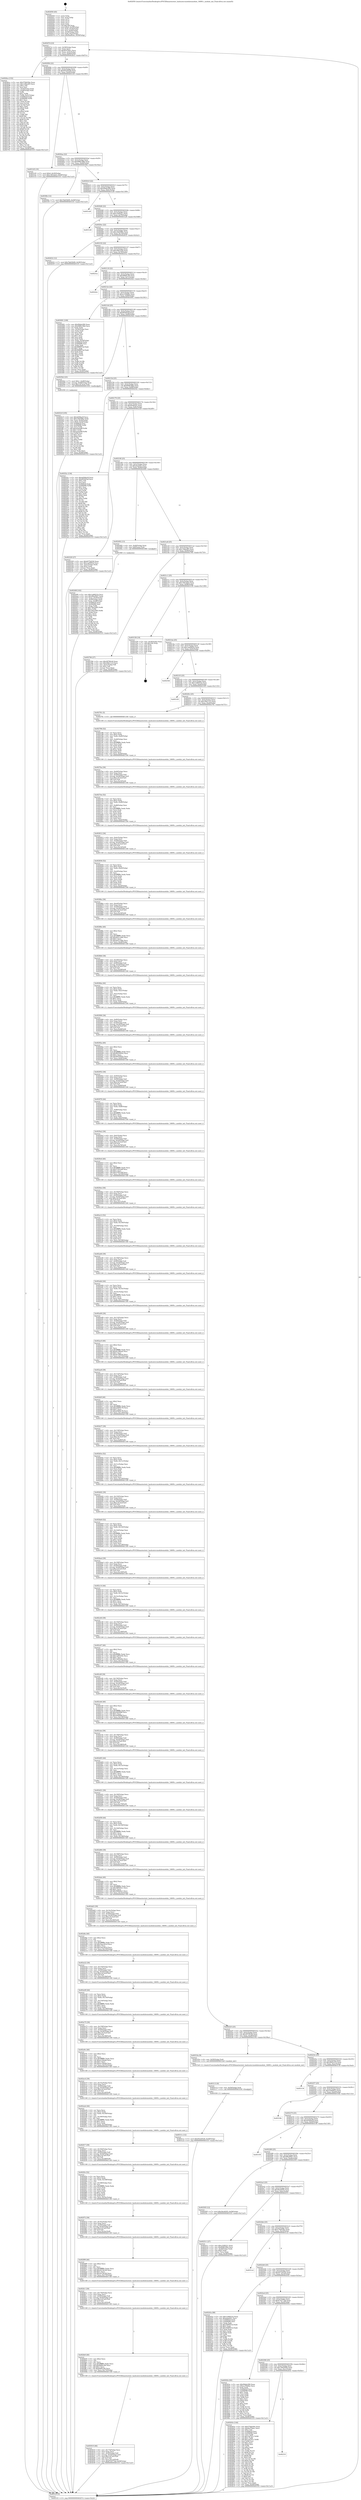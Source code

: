 digraph "0x402050" {
  label = "0x402050 (/mnt/c/Users/mathe/Desktop/tcc/POCII/binaries/extr_hashcatsrcmodulesmodule_14600.c_module_init_Final-ollvm.out::main(0))"
  labelloc = "t"
  node[shape=record]

  Entry [label="",width=0.3,height=0.3,shape=circle,fillcolor=black,style=filled]
  "0x40207d" [label="{
     0x40207d [23]\l
     | [instrs]\l
     &nbsp;&nbsp;0x40207d \<+3\>: mov -0x58(%rbp),%eax\l
     &nbsp;&nbsp;0x402080 \<+2\>: mov %eax,%ecx\l
     &nbsp;&nbsp;0x402082 \<+6\>: sub $0x8c076dcc,%ecx\l
     &nbsp;&nbsp;0x402088 \<+3\>: mov %eax,-0x5c(%rbp)\l
     &nbsp;&nbsp;0x40208b \<+3\>: mov %ecx,-0x60(%rbp)\l
     &nbsp;&nbsp;0x40208e \<+6\>: je 00000000004026ce \<main+0x67e\>\l
  }"]
  "0x4026ce" [label="{
     0x4026ce [152]\l
     | [instrs]\l
     &nbsp;&nbsp;0x4026ce \<+5\>: mov $0x578d436e,%eax\l
     &nbsp;&nbsp;0x4026d3 \<+5\>: mov $0x136be4f5,%ecx\l
     &nbsp;&nbsp;0x4026d8 \<+2\>: mov $0x1,%dl\l
     &nbsp;&nbsp;0x4026da \<+2\>: xor %esi,%esi\l
     &nbsp;&nbsp;0x4026dc \<+3\>: mov -0x54(%rbp),%edi\l
     &nbsp;&nbsp;0x4026df \<+3\>: cmp -0x48(%rbp),%edi\l
     &nbsp;&nbsp;0x4026e2 \<+4\>: setl %r8b\l
     &nbsp;&nbsp;0x4026e6 \<+4\>: and $0x1,%r8b\l
     &nbsp;&nbsp;0x4026ea \<+4\>: mov %r8b,-0x21(%rbp)\l
     &nbsp;&nbsp;0x4026ee \<+7\>: mov 0x4060c8,%edi\l
     &nbsp;&nbsp;0x4026f5 \<+8\>: mov 0x406080,%r9d\l
     &nbsp;&nbsp;0x4026fd \<+3\>: sub $0x1,%esi\l
     &nbsp;&nbsp;0x402700 \<+3\>: mov %edi,%r10d\l
     &nbsp;&nbsp;0x402703 \<+3\>: add %esi,%r10d\l
     &nbsp;&nbsp;0x402706 \<+4\>: imul %r10d,%edi\l
     &nbsp;&nbsp;0x40270a \<+3\>: and $0x1,%edi\l
     &nbsp;&nbsp;0x40270d \<+3\>: cmp $0x0,%edi\l
     &nbsp;&nbsp;0x402710 \<+4\>: sete %r8b\l
     &nbsp;&nbsp;0x402714 \<+4\>: cmp $0xa,%r9d\l
     &nbsp;&nbsp;0x402718 \<+4\>: setl %r11b\l
     &nbsp;&nbsp;0x40271c \<+3\>: mov %r8b,%bl\l
     &nbsp;&nbsp;0x40271f \<+3\>: xor $0xff,%bl\l
     &nbsp;&nbsp;0x402722 \<+3\>: mov %r11b,%r14b\l
     &nbsp;&nbsp;0x402725 \<+4\>: xor $0xff,%r14b\l
     &nbsp;&nbsp;0x402729 \<+3\>: xor $0x1,%dl\l
     &nbsp;&nbsp;0x40272c \<+3\>: mov %bl,%r15b\l
     &nbsp;&nbsp;0x40272f \<+4\>: and $0xff,%r15b\l
     &nbsp;&nbsp;0x402733 \<+3\>: and %dl,%r8b\l
     &nbsp;&nbsp;0x402736 \<+3\>: mov %r14b,%r12b\l
     &nbsp;&nbsp;0x402739 \<+4\>: and $0xff,%r12b\l
     &nbsp;&nbsp;0x40273d \<+3\>: and %dl,%r11b\l
     &nbsp;&nbsp;0x402740 \<+3\>: or %r8b,%r15b\l
     &nbsp;&nbsp;0x402743 \<+3\>: or %r11b,%r12b\l
     &nbsp;&nbsp;0x402746 \<+3\>: xor %r12b,%r15b\l
     &nbsp;&nbsp;0x402749 \<+3\>: or %r14b,%bl\l
     &nbsp;&nbsp;0x40274c \<+3\>: xor $0xff,%bl\l
     &nbsp;&nbsp;0x40274f \<+3\>: or $0x1,%dl\l
     &nbsp;&nbsp;0x402752 \<+2\>: and %dl,%bl\l
     &nbsp;&nbsp;0x402754 \<+3\>: or %bl,%r15b\l
     &nbsp;&nbsp;0x402757 \<+4\>: test $0x1,%r15b\l
     &nbsp;&nbsp;0x40275b \<+3\>: cmovne %ecx,%eax\l
     &nbsp;&nbsp;0x40275e \<+3\>: mov %eax,-0x58(%rbp)\l
     &nbsp;&nbsp;0x402761 \<+5\>: jmp 00000000004031f3 \<main+0x11a3\>\l
  }"]
  "0x402094" [label="{
     0x402094 [22]\l
     | [instrs]\l
     &nbsp;&nbsp;0x402094 \<+5\>: jmp 0000000000402099 \<main+0x49\>\l
     &nbsp;&nbsp;0x402099 \<+3\>: mov -0x5c(%rbp),%eax\l
     &nbsp;&nbsp;0x40209c \<+5\>: sub $0x95220528,%eax\l
     &nbsp;&nbsp;0x4020a1 \<+3\>: mov %eax,-0x64(%rbp)\l
     &nbsp;&nbsp;0x4020a4 \<+6\>: je 0000000000403145 \<main+0x10f5\>\l
  }"]
  Exit [label="",width=0.3,height=0.3,shape=circle,fillcolor=black,style=filled,peripheries=2]
  "0x403145" [label="{
     0x403145 [19]\l
     | [instrs]\l
     &nbsp;&nbsp;0x403145 \<+7\>: movl $0x0,-0x30(%rbp)\l
     &nbsp;&nbsp;0x40314c \<+7\>: movl $0x1381deb3,-0x58(%rbp)\l
     &nbsp;&nbsp;0x403153 \<+5\>: jmp 00000000004031f3 \<main+0x11a3\>\l
  }"]
  "0x4020aa" [label="{
     0x4020aa [22]\l
     | [instrs]\l
     &nbsp;&nbsp;0x4020aa \<+5\>: jmp 00000000004020af \<main+0x5f\>\l
     &nbsp;&nbsp;0x4020af \<+3\>: mov -0x5c(%rbp),%eax\l
     &nbsp;&nbsp;0x4020b2 \<+5\>: sub $0x998b198d,%eax\l
     &nbsp;&nbsp;0x4020b7 \<+3\>: mov %eax,-0x68(%rbp)\l
     &nbsp;&nbsp;0x4020ba \<+6\>: je 00000000004030fe \<main+0x10ae\>\l
  }"]
  "0x40311c" [label="{
     0x40311c [12]\l
     | [instrs]\l
     &nbsp;&nbsp;0x40311c \<+7\>: movl $0x95220528,-0x58(%rbp)\l
     &nbsp;&nbsp;0x403123 \<+5\>: jmp 00000000004031f3 \<main+0x11a3\>\l
  }"]
  "0x4030fe" [label="{
     0x4030fe [12]\l
     | [instrs]\l
     &nbsp;&nbsp;0x4030fe \<+7\>: movl $0x7bb03b90,-0x58(%rbp)\l
     &nbsp;&nbsp;0x403105 \<+5\>: jmp 00000000004031f3 \<main+0x11a3\>\l
  }"]
  "0x4020c0" [label="{
     0x4020c0 [22]\l
     | [instrs]\l
     &nbsp;&nbsp;0x4020c0 \<+5\>: jmp 00000000004020c5 \<main+0x75\>\l
     &nbsp;&nbsp;0x4020c5 \<+3\>: mov -0x5c(%rbp),%eax\l
     &nbsp;&nbsp;0x4020c8 \<+5\>: sub $0x99ddc090,%eax\l
     &nbsp;&nbsp;0x4020cd \<+3\>: mov %eax,-0x6c(%rbp)\l
     &nbsp;&nbsp;0x4020d0 \<+6\>: je 00000000004031d9 \<main+0x1189\>\l
  }"]
  "0x403113" [label="{
     0x403113 [9]\l
     | [instrs]\l
     &nbsp;&nbsp;0x403113 \<+4\>: mov -0x50(%rbp),%rdi\l
     &nbsp;&nbsp;0x403117 \<+5\>: call 0000000000401030 \<free@plt\>\l
     | [calls]\l
     &nbsp;&nbsp;0x401030 \{1\} (unknown)\l
  }"]
  "0x4031d9" [label="{
     0x4031d9\l
  }", style=dashed]
  "0x4020d6" [label="{
     0x4020d6 [22]\l
     | [instrs]\l
     &nbsp;&nbsp;0x4020d6 \<+5\>: jmp 00000000004020db \<main+0x8b\>\l
     &nbsp;&nbsp;0x4020db \<+3\>: mov -0x5c(%rbp),%eax\l
     &nbsp;&nbsp;0x4020de \<+5\>: sub $0xc22f0221,%eax\l
     &nbsp;&nbsp;0x4020e3 \<+3\>: mov %eax,-0x70(%rbp)\l
     &nbsp;&nbsp;0x4020e6 \<+6\>: je 0000000000403128 \<main+0x10d8\>\l
  }"]
  "0x403010" [label="{
     0x403010 [46]\l
     | [instrs]\l
     &nbsp;&nbsp;0x403010 \<+6\>: mov -0x174(%rbp),%ecx\l
     &nbsp;&nbsp;0x403016 \<+3\>: imul %eax,%ecx\l
     &nbsp;&nbsp;0x403019 \<+4\>: mov -0x50(%rbp),%r8\l
     &nbsp;&nbsp;0x40301d \<+4\>: movslq -0x54(%rbp),%r9\l
     &nbsp;&nbsp;0x403021 \<+7\>: imul $0x1c8,%r9,%r9\l
     &nbsp;&nbsp;0x403028 \<+3\>: add %r9,%r8\l
     &nbsp;&nbsp;0x40302b \<+7\>: mov %ecx,0x1c4(%r8)\l
     &nbsp;&nbsp;0x403032 \<+7\>: movl $0x67d377dd,-0x58(%rbp)\l
     &nbsp;&nbsp;0x403039 \<+5\>: jmp 00000000004031f3 \<main+0x11a3\>\l
  }"]
  "0x403128" [label="{
     0x403128\l
  }", style=dashed]
  "0x4020ec" [label="{
     0x4020ec [22]\l
     | [instrs]\l
     &nbsp;&nbsp;0x4020ec \<+5\>: jmp 00000000004020f1 \<main+0xa1\>\l
     &nbsp;&nbsp;0x4020f1 \<+3\>: mov -0x5c(%rbp),%eax\l
     &nbsp;&nbsp;0x4020f4 \<+5\>: sub $0xc2bb596e,%eax\l
     &nbsp;&nbsp;0x4020f9 \<+3\>: mov %eax,-0x74(%rbp)\l
     &nbsp;&nbsp;0x4020fc \<+6\>: je 0000000000402632 \<main+0x5e2\>\l
  }"]
  "0x402fe8" [label="{
     0x402fe8 [40]\l
     | [instrs]\l
     &nbsp;&nbsp;0x402fe8 \<+5\>: mov $0x2,%ecx\l
     &nbsp;&nbsp;0x402fed \<+1\>: cltd\l
     &nbsp;&nbsp;0x402fee \<+2\>: idiv %ecx\l
     &nbsp;&nbsp;0x402ff0 \<+6\>: imul $0xfffffffe,%edx,%ecx\l
     &nbsp;&nbsp;0x402ff6 \<+6\>: add $0x6d0fcc84,%ecx\l
     &nbsp;&nbsp;0x402ffc \<+3\>: add $0x1,%ecx\l
     &nbsp;&nbsp;0x402fff \<+6\>: sub $0x6d0fcc84,%ecx\l
     &nbsp;&nbsp;0x403005 \<+6\>: mov %ecx,-0x174(%rbp)\l
     &nbsp;&nbsp;0x40300b \<+5\>: call 0000000000401160 \<next_i\>\l
     | [calls]\l
     &nbsp;&nbsp;0x401160 \{1\} (/mnt/c/Users/mathe/Desktop/tcc/POCII/binaries/extr_hashcatsrcmodulesmodule_14600.c_module_init_Final-ollvm.out::next_i)\l
  }"]
  "0x402632" [label="{
     0x402632 [12]\l
     | [instrs]\l
     &nbsp;&nbsp;0x402632 \<+7\>: movl $0x7bb03b90,-0x58(%rbp)\l
     &nbsp;&nbsp;0x402639 \<+5\>: jmp 00000000004031f3 \<main+0x11a3\>\l
  }"]
  "0x402102" [label="{
     0x402102 [22]\l
     | [instrs]\l
     &nbsp;&nbsp;0x402102 \<+5\>: jmp 0000000000402107 \<main+0xb7\>\l
     &nbsp;&nbsp;0x402107 \<+3\>: mov -0x5c(%rbp),%eax\l
     &nbsp;&nbsp;0x40210a \<+5\>: sub $0xc6fb319d,%eax\l
     &nbsp;&nbsp;0x40210f \<+3\>: mov %eax,-0x78(%rbp)\l
     &nbsp;&nbsp;0x402112 \<+6\>: je 00000000004023ca \<main+0x37a\>\l
  }"]
  "0x402fc1" [label="{
     0x402fc1 [39]\l
     | [instrs]\l
     &nbsp;&nbsp;0x402fc1 \<+6\>: mov -0x170(%rbp),%ecx\l
     &nbsp;&nbsp;0x402fc7 \<+3\>: imul %eax,%ecx\l
     &nbsp;&nbsp;0x402fca \<+4\>: mov -0x50(%rbp),%r8\l
     &nbsp;&nbsp;0x402fce \<+4\>: movslq -0x54(%rbp),%r9\l
     &nbsp;&nbsp;0x402fd2 \<+7\>: imul $0x1c8,%r9,%r9\l
     &nbsp;&nbsp;0x402fd9 \<+3\>: add %r9,%r8\l
     &nbsp;&nbsp;0x402fdc \<+7\>: mov %ecx,0x1c0(%r8)\l
     &nbsp;&nbsp;0x402fe3 \<+5\>: call 0000000000401160 \<next_i\>\l
     | [calls]\l
     &nbsp;&nbsp;0x401160 \{1\} (/mnt/c/Users/mathe/Desktop/tcc/POCII/binaries/extr_hashcatsrcmodulesmodule_14600.c_module_init_Final-ollvm.out::next_i)\l
  }"]
  "0x4023ca" [label="{
     0x4023ca\l
  }", style=dashed]
  "0x402118" [label="{
     0x402118 [22]\l
     | [instrs]\l
     &nbsp;&nbsp;0x402118 \<+5\>: jmp 000000000040211d \<main+0xcd\>\l
     &nbsp;&nbsp;0x40211d \<+3\>: mov -0x5c(%rbp),%eax\l
     &nbsp;&nbsp;0x402120 \<+5\>: sub $0xd6681cf0,%eax\l
     &nbsp;&nbsp;0x402125 \<+3\>: mov %eax,-0x7c(%rbp)\l
     &nbsp;&nbsp;0x402128 \<+6\>: je 000000000040242e \<main+0x3de\>\l
  }"]
  "0x402f99" [label="{
     0x402f99 [40]\l
     | [instrs]\l
     &nbsp;&nbsp;0x402f99 \<+5\>: mov $0x2,%ecx\l
     &nbsp;&nbsp;0x402f9e \<+1\>: cltd\l
     &nbsp;&nbsp;0x402f9f \<+2\>: idiv %ecx\l
     &nbsp;&nbsp;0x402fa1 \<+6\>: imul $0xfffffffe,%edx,%ecx\l
     &nbsp;&nbsp;0x402fa7 \<+6\>: add $0xc613dc36,%ecx\l
     &nbsp;&nbsp;0x402fad \<+3\>: add $0x1,%ecx\l
     &nbsp;&nbsp;0x402fb0 \<+6\>: sub $0xc613dc36,%ecx\l
     &nbsp;&nbsp;0x402fb6 \<+6\>: mov %ecx,-0x170(%rbp)\l
     &nbsp;&nbsp;0x402fbc \<+5\>: call 0000000000401160 \<next_i\>\l
     | [calls]\l
     &nbsp;&nbsp;0x401160 \{1\} (/mnt/c/Users/mathe/Desktop/tcc/POCII/binaries/extr_hashcatsrcmodulesmodule_14600.c_module_init_Final-ollvm.out::next_i)\l
  }"]
  "0x40242e" [label="{
     0x40242e\l
  }", style=dashed]
  "0x40212e" [label="{
     0x40212e [22]\l
     | [instrs]\l
     &nbsp;&nbsp;0x40212e \<+5\>: jmp 0000000000402133 \<main+0xe3\>\l
     &nbsp;&nbsp;0x402133 \<+3\>: mov -0x5c(%rbp),%eax\l
     &nbsp;&nbsp;0x402136 \<+5\>: sub $0xec35b66e,%eax\l
     &nbsp;&nbsp;0x40213b \<+3\>: mov %eax,-0x80(%rbp)\l
     &nbsp;&nbsp;0x40213e \<+6\>: je 0000000000403091 \<main+0x1041\>\l
  }"]
  "0x402f72" [label="{
     0x402f72 [39]\l
     | [instrs]\l
     &nbsp;&nbsp;0x402f72 \<+6\>: mov -0x16c(%rbp),%ecx\l
     &nbsp;&nbsp;0x402f78 \<+3\>: imul %eax,%ecx\l
     &nbsp;&nbsp;0x402f7b \<+4\>: mov -0x50(%rbp),%r8\l
     &nbsp;&nbsp;0x402f7f \<+4\>: movslq -0x54(%rbp),%r9\l
     &nbsp;&nbsp;0x402f83 \<+7\>: imul $0x1c8,%r9,%r9\l
     &nbsp;&nbsp;0x402f8a \<+3\>: add %r9,%r8\l
     &nbsp;&nbsp;0x402f8d \<+7\>: mov %ecx,0x1bc(%r8)\l
     &nbsp;&nbsp;0x402f94 \<+5\>: call 0000000000401160 \<next_i\>\l
     | [calls]\l
     &nbsp;&nbsp;0x401160 \{1\} (/mnt/c/Users/mathe/Desktop/tcc/POCII/binaries/extr_hashcatsrcmodulesmodule_14600.c_module_init_Final-ollvm.out::next_i)\l
  }"]
  "0x403091" [label="{
     0x403091 [109]\l
     | [instrs]\l
     &nbsp;&nbsp;0x403091 \<+5\>: mov $0x99ddc090,%eax\l
     &nbsp;&nbsp;0x403096 \<+5\>: mov $0x998b198d,%ecx\l
     &nbsp;&nbsp;0x40309b \<+2\>: xor %edx,%edx\l
     &nbsp;&nbsp;0x40309d \<+3\>: mov -0x54(%rbp),%esi\l
     &nbsp;&nbsp;0x4030a0 \<+2\>: mov %edx,%edi\l
     &nbsp;&nbsp;0x4030a2 \<+2\>: sub %esi,%edi\l
     &nbsp;&nbsp;0x4030a4 \<+2\>: mov %edx,%esi\l
     &nbsp;&nbsp;0x4030a6 \<+3\>: sub $0x1,%esi\l
     &nbsp;&nbsp;0x4030a9 \<+2\>: add %esi,%edi\l
     &nbsp;&nbsp;0x4030ab \<+2\>: sub %edi,%edx\l
     &nbsp;&nbsp;0x4030ad \<+3\>: mov %edx,-0x54(%rbp)\l
     &nbsp;&nbsp;0x4030b0 \<+7\>: mov 0x4060c8,%edx\l
     &nbsp;&nbsp;0x4030b7 \<+7\>: mov 0x406080,%esi\l
     &nbsp;&nbsp;0x4030be \<+2\>: mov %edx,%edi\l
     &nbsp;&nbsp;0x4030c0 \<+6\>: sub $0x9086f7ed,%edi\l
     &nbsp;&nbsp;0x4030c6 \<+3\>: sub $0x1,%edi\l
     &nbsp;&nbsp;0x4030c9 \<+6\>: add $0x9086f7ed,%edi\l
     &nbsp;&nbsp;0x4030cf \<+3\>: imul %edi,%edx\l
     &nbsp;&nbsp;0x4030d2 \<+3\>: and $0x1,%edx\l
     &nbsp;&nbsp;0x4030d5 \<+3\>: cmp $0x0,%edx\l
     &nbsp;&nbsp;0x4030d8 \<+4\>: sete %r8b\l
     &nbsp;&nbsp;0x4030dc \<+3\>: cmp $0xa,%esi\l
     &nbsp;&nbsp;0x4030df \<+4\>: setl %r9b\l
     &nbsp;&nbsp;0x4030e3 \<+3\>: mov %r8b,%r10b\l
     &nbsp;&nbsp;0x4030e6 \<+3\>: and %r9b,%r10b\l
     &nbsp;&nbsp;0x4030e9 \<+3\>: xor %r9b,%r8b\l
     &nbsp;&nbsp;0x4030ec \<+3\>: or %r8b,%r10b\l
     &nbsp;&nbsp;0x4030ef \<+4\>: test $0x1,%r10b\l
     &nbsp;&nbsp;0x4030f3 \<+3\>: cmovne %ecx,%eax\l
     &nbsp;&nbsp;0x4030f6 \<+3\>: mov %eax,-0x58(%rbp)\l
     &nbsp;&nbsp;0x4030f9 \<+5\>: jmp 00000000004031f3 \<main+0x11a3\>\l
  }"]
  "0x402144" [label="{
     0x402144 [25]\l
     | [instrs]\l
     &nbsp;&nbsp;0x402144 \<+5\>: jmp 0000000000402149 \<main+0xf9\>\l
     &nbsp;&nbsp;0x402149 \<+3\>: mov -0x5c(%rbp),%eax\l
     &nbsp;&nbsp;0x40214c \<+5\>: sub $0xf05403af,%eax\l
     &nbsp;&nbsp;0x402151 \<+6\>: mov %eax,-0x84(%rbp)\l
     &nbsp;&nbsp;0x402157 \<+6\>: je 00000000004025b2 \<main+0x562\>\l
  }"]
  "0x402f3e" [label="{
     0x402f3e [52]\l
     | [instrs]\l
     &nbsp;&nbsp;0x402f3e \<+2\>: xor %ecx,%ecx\l
     &nbsp;&nbsp;0x402f40 \<+5\>: mov $0x2,%edx\l
     &nbsp;&nbsp;0x402f45 \<+6\>: mov %edx,-0x168(%rbp)\l
     &nbsp;&nbsp;0x402f4b \<+1\>: cltd\l
     &nbsp;&nbsp;0x402f4c \<+6\>: mov -0x168(%rbp),%esi\l
     &nbsp;&nbsp;0x402f52 \<+2\>: idiv %esi\l
     &nbsp;&nbsp;0x402f54 \<+6\>: imul $0xfffffffe,%edx,%edx\l
     &nbsp;&nbsp;0x402f5a \<+2\>: mov %ecx,%edi\l
     &nbsp;&nbsp;0x402f5c \<+2\>: sub %edx,%edi\l
     &nbsp;&nbsp;0x402f5e \<+2\>: mov %ecx,%edx\l
     &nbsp;&nbsp;0x402f60 \<+3\>: sub $0x1,%edx\l
     &nbsp;&nbsp;0x402f63 \<+2\>: add %edx,%edi\l
     &nbsp;&nbsp;0x402f65 \<+2\>: sub %edi,%ecx\l
     &nbsp;&nbsp;0x402f67 \<+6\>: mov %ecx,-0x16c(%rbp)\l
     &nbsp;&nbsp;0x402f6d \<+5\>: call 0000000000401160 \<next_i\>\l
     | [calls]\l
     &nbsp;&nbsp;0x401160 \{1\} (/mnt/c/Users/mathe/Desktop/tcc/POCII/binaries/extr_hashcatsrcmodulesmodule_14600.c_module_init_Final-ollvm.out::next_i)\l
  }"]
  "0x4025b2" [label="{
     0x4025b2 [23]\l
     | [instrs]\l
     &nbsp;&nbsp;0x4025b2 \<+7\>: movl $0x1,-0x48(%rbp)\l
     &nbsp;&nbsp;0x4025b9 \<+4\>: movslq -0x48(%rbp),%rax\l
     &nbsp;&nbsp;0x4025bd \<+7\>: imul $0x1c8,%rax,%rdi\l
     &nbsp;&nbsp;0x4025c4 \<+5\>: call 0000000000401050 \<malloc@plt\>\l
     | [calls]\l
     &nbsp;&nbsp;0x401050 \{1\} (unknown)\l
  }"]
  "0x40215d" [label="{
     0x40215d [25]\l
     | [instrs]\l
     &nbsp;&nbsp;0x40215d \<+5\>: jmp 0000000000402162 \<main+0x112\>\l
     &nbsp;&nbsp;0x402162 \<+3\>: mov -0x5c(%rbp),%eax\l
     &nbsp;&nbsp;0x402165 \<+5\>: sub $0xf0d818bb,%eax\l
     &nbsp;&nbsp;0x40216a \<+6\>: mov %eax,-0x88(%rbp)\l
     &nbsp;&nbsp;0x402170 \<+6\>: je 000000000040252c \<main+0x4dc\>\l
  }"]
  "0x402f17" [label="{
     0x402f17 [39]\l
     | [instrs]\l
     &nbsp;&nbsp;0x402f17 \<+6\>: mov -0x164(%rbp),%ecx\l
     &nbsp;&nbsp;0x402f1d \<+3\>: imul %eax,%ecx\l
     &nbsp;&nbsp;0x402f20 \<+4\>: mov -0x50(%rbp),%r8\l
     &nbsp;&nbsp;0x402f24 \<+4\>: movslq -0x54(%rbp),%r9\l
     &nbsp;&nbsp;0x402f28 \<+7\>: imul $0x1c8,%r9,%r9\l
     &nbsp;&nbsp;0x402f2f \<+3\>: add %r9,%r8\l
     &nbsp;&nbsp;0x402f32 \<+7\>: mov %ecx,0x1b8(%r8)\l
     &nbsp;&nbsp;0x402f39 \<+5\>: call 0000000000401160 \<next_i\>\l
     | [calls]\l
     &nbsp;&nbsp;0x401160 \{1\} (/mnt/c/Users/mathe/Desktop/tcc/POCII/binaries/extr_hashcatsrcmodulesmodule_14600.c_module_init_Final-ollvm.out::next_i)\l
  }"]
  "0x40252c" [label="{
     0x40252c [134]\l
     | [instrs]\l
     &nbsp;&nbsp;0x40252c \<+5\>: mov $0x4d56ba5f,%eax\l
     &nbsp;&nbsp;0x402531 \<+5\>: mov $0xf05403af,%ecx\l
     &nbsp;&nbsp;0x402536 \<+2\>: mov $0x1,%dl\l
     &nbsp;&nbsp;0x402538 \<+2\>: xor %esi,%esi\l
     &nbsp;&nbsp;0x40253a \<+7\>: mov 0x4060c8,%edi\l
     &nbsp;&nbsp;0x402541 \<+8\>: mov 0x406080,%r8d\l
     &nbsp;&nbsp;0x402549 \<+3\>: sub $0x1,%esi\l
     &nbsp;&nbsp;0x40254c \<+3\>: mov %edi,%r9d\l
     &nbsp;&nbsp;0x40254f \<+3\>: add %esi,%r9d\l
     &nbsp;&nbsp;0x402552 \<+4\>: imul %r9d,%edi\l
     &nbsp;&nbsp;0x402556 \<+3\>: and $0x1,%edi\l
     &nbsp;&nbsp;0x402559 \<+3\>: cmp $0x0,%edi\l
     &nbsp;&nbsp;0x40255c \<+4\>: sete %r10b\l
     &nbsp;&nbsp;0x402560 \<+4\>: cmp $0xa,%r8d\l
     &nbsp;&nbsp;0x402564 \<+4\>: setl %r11b\l
     &nbsp;&nbsp;0x402568 \<+3\>: mov %r10b,%bl\l
     &nbsp;&nbsp;0x40256b \<+3\>: xor $0xff,%bl\l
     &nbsp;&nbsp;0x40256e \<+3\>: mov %r11b,%r14b\l
     &nbsp;&nbsp;0x402571 \<+4\>: xor $0xff,%r14b\l
     &nbsp;&nbsp;0x402575 \<+3\>: xor $0x1,%dl\l
     &nbsp;&nbsp;0x402578 \<+3\>: mov %bl,%r15b\l
     &nbsp;&nbsp;0x40257b \<+4\>: and $0xff,%r15b\l
     &nbsp;&nbsp;0x40257f \<+3\>: and %dl,%r10b\l
     &nbsp;&nbsp;0x402582 \<+3\>: mov %r14b,%r12b\l
     &nbsp;&nbsp;0x402585 \<+4\>: and $0xff,%r12b\l
     &nbsp;&nbsp;0x402589 \<+3\>: and %dl,%r11b\l
     &nbsp;&nbsp;0x40258c \<+3\>: or %r10b,%r15b\l
     &nbsp;&nbsp;0x40258f \<+3\>: or %r11b,%r12b\l
     &nbsp;&nbsp;0x402592 \<+3\>: xor %r12b,%r15b\l
     &nbsp;&nbsp;0x402595 \<+3\>: or %r14b,%bl\l
     &nbsp;&nbsp;0x402598 \<+3\>: xor $0xff,%bl\l
     &nbsp;&nbsp;0x40259b \<+3\>: or $0x1,%dl\l
     &nbsp;&nbsp;0x40259e \<+2\>: and %dl,%bl\l
     &nbsp;&nbsp;0x4025a0 \<+3\>: or %bl,%r15b\l
     &nbsp;&nbsp;0x4025a3 \<+4\>: test $0x1,%r15b\l
     &nbsp;&nbsp;0x4025a7 \<+3\>: cmovne %ecx,%eax\l
     &nbsp;&nbsp;0x4025aa \<+3\>: mov %eax,-0x58(%rbp)\l
     &nbsp;&nbsp;0x4025ad \<+5\>: jmp 00000000004031f3 \<main+0x11a3\>\l
  }"]
  "0x402176" [label="{
     0x402176 [25]\l
     | [instrs]\l
     &nbsp;&nbsp;0x402176 \<+5\>: jmp 000000000040217b \<main+0x12b\>\l
     &nbsp;&nbsp;0x40217b \<+3\>: mov -0x5c(%rbp),%eax\l
     &nbsp;&nbsp;0x40217e \<+5\>: sub $0xf4ad0cbc,%eax\l
     &nbsp;&nbsp;0x402183 \<+6\>: mov %eax,-0x8c(%rbp)\l
     &nbsp;&nbsp;0x402189 \<+6\>: je 0000000000402329 \<main+0x2d9\>\l
  }"]
  "0x402eeb" [label="{
     0x402eeb [44]\l
     | [instrs]\l
     &nbsp;&nbsp;0x402eeb \<+2\>: xor %ecx,%ecx\l
     &nbsp;&nbsp;0x402eed \<+5\>: mov $0x2,%edx\l
     &nbsp;&nbsp;0x402ef2 \<+6\>: mov %edx,-0x160(%rbp)\l
     &nbsp;&nbsp;0x402ef8 \<+1\>: cltd\l
     &nbsp;&nbsp;0x402ef9 \<+6\>: mov -0x160(%rbp),%esi\l
     &nbsp;&nbsp;0x402eff \<+2\>: idiv %esi\l
     &nbsp;&nbsp;0x402f01 \<+6\>: imul $0xfffffffe,%edx,%edx\l
     &nbsp;&nbsp;0x402f07 \<+3\>: sub $0x1,%ecx\l
     &nbsp;&nbsp;0x402f0a \<+2\>: sub %ecx,%edx\l
     &nbsp;&nbsp;0x402f0c \<+6\>: mov %edx,-0x164(%rbp)\l
     &nbsp;&nbsp;0x402f12 \<+5\>: call 0000000000401160 \<next_i\>\l
     | [calls]\l
     &nbsp;&nbsp;0x401160 \{1\} (/mnt/c/Users/mathe/Desktop/tcc/POCII/binaries/extr_hashcatsrcmodulesmodule_14600.c_module_init_Final-ollvm.out::next_i)\l
  }"]
  "0x402329" [label="{
     0x402329 [27]\l
     | [instrs]\l
     &nbsp;&nbsp;0x402329 \<+5\>: mov $0x6475d236,%eax\l
     &nbsp;&nbsp;0x40232e \<+5\>: mov $0x1aa90624,%ecx\l
     &nbsp;&nbsp;0x402333 \<+3\>: mov -0x2c(%rbp),%edx\l
     &nbsp;&nbsp;0x402336 \<+3\>: cmp $0x2,%edx\l
     &nbsp;&nbsp;0x402339 \<+3\>: cmovne %ecx,%eax\l
     &nbsp;&nbsp;0x40233c \<+3\>: mov %eax,-0x58(%rbp)\l
     &nbsp;&nbsp;0x40233f \<+5\>: jmp 00000000004031f3 \<main+0x11a3\>\l
  }"]
  "0x40218f" [label="{
     0x40218f [25]\l
     | [instrs]\l
     &nbsp;&nbsp;0x40218f \<+5\>: jmp 0000000000402194 \<main+0x144\>\l
     &nbsp;&nbsp;0x402194 \<+3\>: mov -0x5c(%rbp),%eax\l
     &nbsp;&nbsp;0x402197 \<+5\>: sub $0xa4ad201,%eax\l
     &nbsp;&nbsp;0x40219c \<+6\>: mov %eax,-0x90(%rbp)\l
     &nbsp;&nbsp;0x4021a2 \<+6\>: je 0000000000402492 \<main+0x442\>\l
  }"]
  "0x4031f3" [label="{
     0x4031f3 [5]\l
     | [instrs]\l
     &nbsp;&nbsp;0x4031f3 \<+5\>: jmp 000000000040207d \<main+0x2d\>\l
  }"]
  "0x402050" [label="{
     0x402050 [45]\l
     | [instrs]\l
     &nbsp;&nbsp;0x402050 \<+1\>: push %rbp\l
     &nbsp;&nbsp;0x402051 \<+3\>: mov %rsp,%rbp\l
     &nbsp;&nbsp;0x402054 \<+2\>: push %r15\l
     &nbsp;&nbsp;0x402056 \<+2\>: push %r14\l
     &nbsp;&nbsp;0x402058 \<+2\>: push %r12\l
     &nbsp;&nbsp;0x40205a \<+1\>: push %rbx\l
     &nbsp;&nbsp;0x40205b \<+7\>: sub $0x160,%rsp\l
     &nbsp;&nbsp;0x402062 \<+7\>: movl $0x0,-0x30(%rbp)\l
     &nbsp;&nbsp;0x402069 \<+3\>: mov %edi,-0x34(%rbp)\l
     &nbsp;&nbsp;0x40206c \<+4\>: mov %rsi,-0x40(%rbp)\l
     &nbsp;&nbsp;0x402070 \<+3\>: mov -0x34(%rbp),%edi\l
     &nbsp;&nbsp;0x402073 \<+3\>: mov %edi,-0x2c(%rbp)\l
     &nbsp;&nbsp;0x402076 \<+7\>: movl $0xf4ad0cbc,-0x58(%rbp)\l
  }"]
  "0x402ec4" [label="{
     0x402ec4 [39]\l
     | [instrs]\l
     &nbsp;&nbsp;0x402ec4 \<+6\>: mov -0x15c(%rbp),%ecx\l
     &nbsp;&nbsp;0x402eca \<+3\>: imul %eax,%ecx\l
     &nbsp;&nbsp;0x402ecd \<+4\>: mov -0x50(%rbp),%r8\l
     &nbsp;&nbsp;0x402ed1 \<+4\>: movslq -0x54(%rbp),%r9\l
     &nbsp;&nbsp;0x402ed5 \<+7\>: imul $0x1c8,%r9,%r9\l
     &nbsp;&nbsp;0x402edc \<+3\>: add %r9,%r8\l
     &nbsp;&nbsp;0x402edf \<+7\>: mov %ecx,0x1a0(%r8)\l
     &nbsp;&nbsp;0x402ee6 \<+5\>: call 0000000000401160 \<next_i\>\l
     | [calls]\l
     &nbsp;&nbsp;0x401160 \{1\} (/mnt/c/Users/mathe/Desktop/tcc/POCII/binaries/extr_hashcatsrcmodulesmodule_14600.c_module_init_Final-ollvm.out::next_i)\l
  }"]
  "0x402492" [label="{
     0x402492 [13]\l
     | [instrs]\l
     &nbsp;&nbsp;0x402492 \<+4\>: mov -0x40(%rbp),%rax\l
     &nbsp;&nbsp;0x402496 \<+4\>: mov 0x8(%rax),%rdi\l
     &nbsp;&nbsp;0x40249a \<+5\>: call 0000000000401060 \<atoi@plt\>\l
     | [calls]\l
     &nbsp;&nbsp;0x401060 \{1\} (unknown)\l
  }"]
  "0x4021a8" [label="{
     0x4021a8 [25]\l
     | [instrs]\l
     &nbsp;&nbsp;0x4021a8 \<+5\>: jmp 00000000004021ad \<main+0x15d\>\l
     &nbsp;&nbsp;0x4021ad \<+3\>: mov -0x5c(%rbp),%eax\l
     &nbsp;&nbsp;0x4021b0 \<+5\>: sub $0x136be4f5,%eax\l
     &nbsp;&nbsp;0x4021b5 \<+6\>: mov %eax,-0x94(%rbp)\l
     &nbsp;&nbsp;0x4021bb \<+6\>: je 0000000000402766 \<main+0x716\>\l
  }"]
  "0x402e9c" [label="{
     0x402e9c [40]\l
     | [instrs]\l
     &nbsp;&nbsp;0x402e9c \<+5\>: mov $0x2,%ecx\l
     &nbsp;&nbsp;0x402ea1 \<+1\>: cltd\l
     &nbsp;&nbsp;0x402ea2 \<+2\>: idiv %ecx\l
     &nbsp;&nbsp;0x402ea4 \<+6\>: imul $0xfffffffe,%edx,%ecx\l
     &nbsp;&nbsp;0x402eaa \<+6\>: sub $0xec1fdadd,%ecx\l
     &nbsp;&nbsp;0x402eb0 \<+3\>: add $0x1,%ecx\l
     &nbsp;&nbsp;0x402eb3 \<+6\>: add $0xec1fdadd,%ecx\l
     &nbsp;&nbsp;0x402eb9 \<+6\>: mov %ecx,-0x15c(%rbp)\l
     &nbsp;&nbsp;0x402ebf \<+5\>: call 0000000000401160 \<next_i\>\l
     | [calls]\l
     &nbsp;&nbsp;0x401160 \{1\} (/mnt/c/Users/mathe/Desktop/tcc/POCII/binaries/extr_hashcatsrcmodulesmodule_14600.c_module_init_Final-ollvm.out::next_i)\l
  }"]
  "0x402766" [label="{
     0x402766 [27]\l
     | [instrs]\l
     &nbsp;&nbsp;0x402766 \<+5\>: mov $0x28790cfd,%eax\l
     &nbsp;&nbsp;0x40276b \<+5\>: mov $0x1f0b11e3,%ecx\l
     &nbsp;&nbsp;0x402770 \<+3\>: mov -0x21(%rbp),%dl\l
     &nbsp;&nbsp;0x402773 \<+3\>: test $0x1,%dl\l
     &nbsp;&nbsp;0x402776 \<+3\>: cmovne %ecx,%eax\l
     &nbsp;&nbsp;0x402779 \<+3\>: mov %eax,-0x58(%rbp)\l
     &nbsp;&nbsp;0x40277c \<+5\>: jmp 00000000004031f3 \<main+0x11a3\>\l
  }"]
  "0x4021c1" [label="{
     0x4021c1 [25]\l
     | [instrs]\l
     &nbsp;&nbsp;0x4021c1 \<+5\>: jmp 00000000004021c6 \<main+0x176\>\l
     &nbsp;&nbsp;0x4021c6 \<+3\>: mov -0x5c(%rbp),%eax\l
     &nbsp;&nbsp;0x4021c9 \<+5\>: sub $0x1381deb3,%eax\l
     &nbsp;&nbsp;0x4021ce \<+6\>: mov %eax,-0x98(%rbp)\l
     &nbsp;&nbsp;0x4021d4 \<+6\>: je 0000000000403158 \<main+0x1108\>\l
  }"]
  "0x402e75" [label="{
     0x402e75 [39]\l
     | [instrs]\l
     &nbsp;&nbsp;0x402e75 \<+6\>: mov -0x158(%rbp),%ecx\l
     &nbsp;&nbsp;0x402e7b \<+3\>: imul %eax,%ecx\l
     &nbsp;&nbsp;0x402e7e \<+4\>: mov -0x50(%rbp),%r8\l
     &nbsp;&nbsp;0x402e82 \<+4\>: movslq -0x54(%rbp),%r9\l
     &nbsp;&nbsp;0x402e86 \<+7\>: imul $0x1c8,%r9,%r9\l
     &nbsp;&nbsp;0x402e8d \<+3\>: add %r9,%r8\l
     &nbsp;&nbsp;0x402e90 \<+7\>: mov %ecx,0x188(%r8)\l
     &nbsp;&nbsp;0x402e97 \<+5\>: call 0000000000401160 \<next_i\>\l
     | [calls]\l
     &nbsp;&nbsp;0x401160 \{1\} (/mnt/c/Users/mathe/Desktop/tcc/POCII/binaries/extr_hashcatsrcmodulesmodule_14600.c_module_init_Final-ollvm.out::next_i)\l
  }"]
  "0x403158" [label="{
     0x403158 [19]\l
     | [instrs]\l
     &nbsp;&nbsp;0x403158 \<+3\>: mov -0x30(%rbp),%eax\l
     &nbsp;&nbsp;0x40315b \<+7\>: add $0x160,%rsp\l
     &nbsp;&nbsp;0x403162 \<+1\>: pop %rbx\l
     &nbsp;&nbsp;0x403163 \<+2\>: pop %r12\l
     &nbsp;&nbsp;0x403165 \<+2\>: pop %r14\l
     &nbsp;&nbsp;0x403167 \<+2\>: pop %r15\l
     &nbsp;&nbsp;0x403169 \<+1\>: pop %rbp\l
     &nbsp;&nbsp;0x40316a \<+1\>: ret\l
  }"]
  "0x4021da" [label="{
     0x4021da [25]\l
     | [instrs]\l
     &nbsp;&nbsp;0x4021da \<+5\>: jmp 00000000004021df \<main+0x18f\>\l
     &nbsp;&nbsp;0x4021df \<+3\>: mov -0x5c(%rbp),%eax\l
     &nbsp;&nbsp;0x4021e2 \<+5\>: sub $0x1aa90624,%eax\l
     &nbsp;&nbsp;0x4021e7 \<+6\>: mov %eax,-0x9c(%rbp)\l
     &nbsp;&nbsp;0x4021ed \<+6\>: je 0000000000402344 \<main+0x2f4\>\l
  }"]
  "0x402e49" [label="{
     0x402e49 [44]\l
     | [instrs]\l
     &nbsp;&nbsp;0x402e49 \<+2\>: xor %ecx,%ecx\l
     &nbsp;&nbsp;0x402e4b \<+5\>: mov $0x2,%edx\l
     &nbsp;&nbsp;0x402e50 \<+6\>: mov %edx,-0x154(%rbp)\l
     &nbsp;&nbsp;0x402e56 \<+1\>: cltd\l
     &nbsp;&nbsp;0x402e57 \<+6\>: mov -0x154(%rbp),%esi\l
     &nbsp;&nbsp;0x402e5d \<+2\>: idiv %esi\l
     &nbsp;&nbsp;0x402e5f \<+6\>: imul $0xfffffffe,%edx,%edx\l
     &nbsp;&nbsp;0x402e65 \<+3\>: sub $0x1,%ecx\l
     &nbsp;&nbsp;0x402e68 \<+2\>: sub %ecx,%edx\l
     &nbsp;&nbsp;0x402e6a \<+6\>: mov %edx,-0x158(%rbp)\l
     &nbsp;&nbsp;0x402e70 \<+5\>: call 0000000000401160 \<next_i\>\l
     | [calls]\l
     &nbsp;&nbsp;0x401160 \{1\} (/mnt/c/Users/mathe/Desktop/tcc/POCII/binaries/extr_hashcatsrcmodulesmodule_14600.c_module_init_Final-ollvm.out::next_i)\l
  }"]
  "0x402344" [label="{
     0x402344\l
  }", style=dashed]
  "0x4021f3" [label="{
     0x4021f3 [25]\l
     | [instrs]\l
     &nbsp;&nbsp;0x4021f3 \<+5\>: jmp 00000000004021f8 \<main+0x1a8\>\l
     &nbsp;&nbsp;0x4021f8 \<+3\>: mov -0x5c(%rbp),%eax\l
     &nbsp;&nbsp;0x4021fb \<+5\>: sub $0x1ed6021b,%eax\l
     &nbsp;&nbsp;0x402200 \<+6\>: mov %eax,-0xa0(%rbp)\l
     &nbsp;&nbsp;0x402206 \<+6\>: je 0000000000403183 \<main+0x1133\>\l
  }"]
  "0x402e22" [label="{
     0x402e22 [39]\l
     | [instrs]\l
     &nbsp;&nbsp;0x402e22 \<+6\>: mov -0x150(%rbp),%ecx\l
     &nbsp;&nbsp;0x402e28 \<+3\>: imul %eax,%ecx\l
     &nbsp;&nbsp;0x402e2b \<+4\>: mov -0x50(%rbp),%r8\l
     &nbsp;&nbsp;0x402e2f \<+4\>: movslq -0x54(%rbp),%r9\l
     &nbsp;&nbsp;0x402e33 \<+7\>: imul $0x1c8,%r9,%r9\l
     &nbsp;&nbsp;0x402e3a \<+3\>: add %r9,%r8\l
     &nbsp;&nbsp;0x402e3d \<+7\>: mov %ecx,0x184(%r8)\l
     &nbsp;&nbsp;0x402e44 \<+5\>: call 0000000000401160 \<next_i\>\l
     | [calls]\l
     &nbsp;&nbsp;0x401160 \{1\} (/mnt/c/Users/mathe/Desktop/tcc/POCII/binaries/extr_hashcatsrcmodulesmodule_14600.c_module_init_Final-ollvm.out::next_i)\l
  }"]
  "0x403183" [label="{
     0x403183\l
  }", style=dashed]
  "0x40220c" [label="{
     0x40220c [25]\l
     | [instrs]\l
     &nbsp;&nbsp;0x40220c \<+5\>: jmp 0000000000402211 \<main+0x1c1\>\l
     &nbsp;&nbsp;0x402211 \<+3\>: mov -0x5c(%rbp),%eax\l
     &nbsp;&nbsp;0x402214 \<+5\>: sub $0x1f0b11e3,%eax\l
     &nbsp;&nbsp;0x402219 \<+6\>: mov %eax,-0xa4(%rbp)\l
     &nbsp;&nbsp;0x40221f \<+6\>: je 0000000000402781 \<main+0x731\>\l
  }"]
  "0x402dfa" [label="{
     0x402dfa [40]\l
     | [instrs]\l
     &nbsp;&nbsp;0x402dfa \<+5\>: mov $0x2,%ecx\l
     &nbsp;&nbsp;0x402dff \<+1\>: cltd\l
     &nbsp;&nbsp;0x402e00 \<+2\>: idiv %ecx\l
     &nbsp;&nbsp;0x402e02 \<+6\>: imul $0xfffffffe,%edx,%ecx\l
     &nbsp;&nbsp;0x402e08 \<+6\>: sub $0x1bac441d,%ecx\l
     &nbsp;&nbsp;0x402e0e \<+3\>: add $0x1,%ecx\l
     &nbsp;&nbsp;0x402e11 \<+6\>: add $0x1bac441d,%ecx\l
     &nbsp;&nbsp;0x402e17 \<+6\>: mov %ecx,-0x150(%rbp)\l
     &nbsp;&nbsp;0x402e1d \<+5\>: call 0000000000401160 \<next_i\>\l
     | [calls]\l
     &nbsp;&nbsp;0x401160 \{1\} (/mnt/c/Users/mathe/Desktop/tcc/POCII/binaries/extr_hashcatsrcmodulesmodule_14600.c_module_init_Final-ollvm.out::next_i)\l
  }"]
  "0x402781" [label="{
     0x402781 [5]\l
     | [instrs]\l
     &nbsp;&nbsp;0x402781 \<+5\>: call 0000000000401160 \<next_i\>\l
     | [calls]\l
     &nbsp;&nbsp;0x401160 \{1\} (/mnt/c/Users/mathe/Desktop/tcc/POCII/binaries/extr_hashcatsrcmodulesmodule_14600.c_module_init_Final-ollvm.out::next_i)\l
  }"]
  "0x402225" [label="{
     0x402225 [25]\l
     | [instrs]\l
     &nbsp;&nbsp;0x402225 \<+5\>: jmp 000000000040222a \<main+0x1da\>\l
     &nbsp;&nbsp;0x40222a \<+3\>: mov -0x5c(%rbp),%eax\l
     &nbsp;&nbsp;0x40222d \<+5\>: sub $0x28790cfd,%eax\l
     &nbsp;&nbsp;0x402232 \<+6\>: mov %eax,-0xa8(%rbp)\l
     &nbsp;&nbsp;0x402238 \<+6\>: je 000000000040310a \<main+0x10ba\>\l
  }"]
  "0x402dd3" [label="{
     0x402dd3 [39]\l
     | [instrs]\l
     &nbsp;&nbsp;0x402dd3 \<+6\>: mov -0x14c(%rbp),%ecx\l
     &nbsp;&nbsp;0x402dd9 \<+3\>: imul %eax,%ecx\l
     &nbsp;&nbsp;0x402ddc \<+4\>: mov -0x50(%rbp),%r8\l
     &nbsp;&nbsp;0x402de0 \<+4\>: movslq -0x54(%rbp),%r9\l
     &nbsp;&nbsp;0x402de4 \<+7\>: imul $0x1c8,%r9,%r9\l
     &nbsp;&nbsp;0x402deb \<+3\>: add %r9,%r8\l
     &nbsp;&nbsp;0x402dee \<+7\>: mov %ecx,0x180(%r8)\l
     &nbsp;&nbsp;0x402df5 \<+5\>: call 0000000000401160 \<next_i\>\l
     | [calls]\l
     &nbsp;&nbsp;0x401160 \{1\} (/mnt/c/Users/mathe/Desktop/tcc/POCII/binaries/extr_hashcatsrcmodulesmodule_14600.c_module_init_Final-ollvm.out::next_i)\l
  }"]
  "0x40310a" [label="{
     0x40310a [9]\l
     | [instrs]\l
     &nbsp;&nbsp;0x40310a \<+4\>: mov -0x50(%rbp),%rdi\l
     &nbsp;&nbsp;0x40310e \<+5\>: call 00000000004015e0 \<module_init\>\l
     | [calls]\l
     &nbsp;&nbsp;0x4015e0 \{1\} (/mnt/c/Users/mathe/Desktop/tcc/POCII/binaries/extr_hashcatsrcmodulesmodule_14600.c_module_init_Final-ollvm.out::module_init)\l
  }"]
  "0x40223e" [label="{
     0x40223e [25]\l
     | [instrs]\l
     &nbsp;&nbsp;0x40223e \<+5\>: jmp 0000000000402243 \<main+0x1f3\>\l
     &nbsp;&nbsp;0x402243 \<+3\>: mov -0x5c(%rbp),%eax\l
     &nbsp;&nbsp;0x402246 \<+5\>: sub $0x2895ce10,%eax\l
     &nbsp;&nbsp;0x40224b \<+6\>: mov %eax,-0xac(%rbp)\l
     &nbsp;&nbsp;0x402251 \<+6\>: je 0000000000403134 \<main+0x10e4\>\l
  }"]
  "0x402dab" [label="{
     0x402dab [40]\l
     | [instrs]\l
     &nbsp;&nbsp;0x402dab \<+5\>: mov $0x2,%ecx\l
     &nbsp;&nbsp;0x402db0 \<+1\>: cltd\l
     &nbsp;&nbsp;0x402db1 \<+2\>: idiv %ecx\l
     &nbsp;&nbsp;0x402db3 \<+6\>: imul $0xfffffffe,%edx,%ecx\l
     &nbsp;&nbsp;0x402db9 \<+6\>: sub $0x380bf2e1,%ecx\l
     &nbsp;&nbsp;0x402dbf \<+3\>: add $0x1,%ecx\l
     &nbsp;&nbsp;0x402dc2 \<+6\>: add $0x380bf2e1,%ecx\l
     &nbsp;&nbsp;0x402dc8 \<+6\>: mov %ecx,-0x14c(%rbp)\l
     &nbsp;&nbsp;0x402dce \<+5\>: call 0000000000401160 \<next_i\>\l
     | [calls]\l
     &nbsp;&nbsp;0x401160 \{1\} (/mnt/c/Users/mathe/Desktop/tcc/POCII/binaries/extr_hashcatsrcmodulesmodule_14600.c_module_init_Final-ollvm.out::next_i)\l
  }"]
  "0x403134" [label="{
     0x403134\l
  }", style=dashed]
  "0x402257" [label="{
     0x402257 [25]\l
     | [instrs]\l
     &nbsp;&nbsp;0x402257 \<+5\>: jmp 000000000040225c \<main+0x20c\>\l
     &nbsp;&nbsp;0x40225c \<+3\>: mov -0x5c(%rbp),%eax\l
     &nbsp;&nbsp;0x40225f \<+5\>: sub $0x33a6d912,%eax\l
     &nbsp;&nbsp;0x402264 \<+6\>: mov %eax,-0xb0(%rbp)\l
     &nbsp;&nbsp;0x40226a \<+6\>: je 000000000040316b \<main+0x111b\>\l
  }"]
  "0x402d84" [label="{
     0x402d84 [39]\l
     | [instrs]\l
     &nbsp;&nbsp;0x402d84 \<+6\>: mov -0x148(%rbp),%ecx\l
     &nbsp;&nbsp;0x402d8a \<+3\>: imul %eax,%ecx\l
     &nbsp;&nbsp;0x402d8d \<+4\>: mov -0x50(%rbp),%r8\l
     &nbsp;&nbsp;0x402d91 \<+4\>: movslq -0x54(%rbp),%r9\l
     &nbsp;&nbsp;0x402d95 \<+7\>: imul $0x1c8,%r9,%r9\l
     &nbsp;&nbsp;0x402d9c \<+3\>: add %r9,%r8\l
     &nbsp;&nbsp;0x402d9f \<+7\>: mov %ecx,0x17c(%r8)\l
     &nbsp;&nbsp;0x402da6 \<+5\>: call 0000000000401160 \<next_i\>\l
     | [calls]\l
     &nbsp;&nbsp;0x401160 \{1\} (/mnt/c/Users/mathe/Desktop/tcc/POCII/binaries/extr_hashcatsrcmodulesmodule_14600.c_module_init_Final-ollvm.out::next_i)\l
  }"]
  "0x40316b" [label="{
     0x40316b\l
  }", style=dashed]
  "0x402270" [label="{
     0x402270 [25]\l
     | [instrs]\l
     &nbsp;&nbsp;0x402270 \<+5\>: jmp 0000000000402275 \<main+0x225\>\l
     &nbsp;&nbsp;0x402275 \<+3\>: mov -0x5c(%rbp),%eax\l
     &nbsp;&nbsp;0x402278 \<+5\>: sub $0x4d56ba5f,%eax\l
     &nbsp;&nbsp;0x40227d \<+6\>: mov %eax,-0xb4(%rbp)\l
     &nbsp;&nbsp;0x402283 \<+6\>: je 000000000040319f \<main+0x114f\>\l
  }"]
  "0x402d58" [label="{
     0x402d58 [44]\l
     | [instrs]\l
     &nbsp;&nbsp;0x402d58 \<+2\>: xor %ecx,%ecx\l
     &nbsp;&nbsp;0x402d5a \<+5\>: mov $0x2,%edx\l
     &nbsp;&nbsp;0x402d5f \<+6\>: mov %edx,-0x144(%rbp)\l
     &nbsp;&nbsp;0x402d65 \<+1\>: cltd\l
     &nbsp;&nbsp;0x402d66 \<+6\>: mov -0x144(%rbp),%esi\l
     &nbsp;&nbsp;0x402d6c \<+2\>: idiv %esi\l
     &nbsp;&nbsp;0x402d6e \<+6\>: imul $0xfffffffe,%edx,%edx\l
     &nbsp;&nbsp;0x402d74 \<+3\>: sub $0x1,%ecx\l
     &nbsp;&nbsp;0x402d77 \<+2\>: sub %ecx,%edx\l
     &nbsp;&nbsp;0x402d79 \<+6\>: mov %edx,-0x148(%rbp)\l
     &nbsp;&nbsp;0x402d7f \<+5\>: call 0000000000401160 \<next_i\>\l
     | [calls]\l
     &nbsp;&nbsp;0x401160 \{1\} (/mnt/c/Users/mathe/Desktop/tcc/POCII/binaries/extr_hashcatsrcmodulesmodule_14600.c_module_init_Final-ollvm.out::next_i)\l
  }"]
  "0x40319f" [label="{
     0x40319f\l
  }", style=dashed]
  "0x402289" [label="{
     0x402289 [25]\l
     | [instrs]\l
     &nbsp;&nbsp;0x402289 \<+5\>: jmp 000000000040228e \<main+0x23e\>\l
     &nbsp;&nbsp;0x40228e \<+3\>: mov -0x5c(%rbp),%eax\l
     &nbsp;&nbsp;0x402291 \<+5\>: sub $0x4f6a99d7,%eax\l
     &nbsp;&nbsp;0x402296 \<+6\>: mov %eax,-0xb8(%rbp)\l
     &nbsp;&nbsp;0x40229c \<+6\>: je 0000000000402505 \<main+0x4b5\>\l
  }"]
  "0x402d31" [label="{
     0x402d31 [39]\l
     | [instrs]\l
     &nbsp;&nbsp;0x402d31 \<+6\>: mov -0x140(%rbp),%ecx\l
     &nbsp;&nbsp;0x402d37 \<+3\>: imul %eax,%ecx\l
     &nbsp;&nbsp;0x402d3a \<+4\>: mov -0x50(%rbp),%r8\l
     &nbsp;&nbsp;0x402d3e \<+4\>: movslq -0x54(%rbp),%r9\l
     &nbsp;&nbsp;0x402d42 \<+7\>: imul $0x1c8,%r9,%r9\l
     &nbsp;&nbsp;0x402d49 \<+3\>: add %r9,%r8\l
     &nbsp;&nbsp;0x402d4c \<+7\>: mov %ecx,0x178(%r8)\l
     &nbsp;&nbsp;0x402d53 \<+5\>: call 0000000000401160 \<next_i\>\l
     | [calls]\l
     &nbsp;&nbsp;0x401160 \{1\} (/mnt/c/Users/mathe/Desktop/tcc/POCII/binaries/extr_hashcatsrcmodulesmodule_14600.c_module_init_Final-ollvm.out::next_i)\l
  }"]
  "0x402505" [label="{
     0x402505 [12]\l
     | [instrs]\l
     &nbsp;&nbsp;0x402505 \<+7\>: movl $0x56c645f3,-0x58(%rbp)\l
     &nbsp;&nbsp;0x40250c \<+5\>: jmp 00000000004031f3 \<main+0x11a3\>\l
  }"]
  "0x4022a2" [label="{
     0x4022a2 [25]\l
     | [instrs]\l
     &nbsp;&nbsp;0x4022a2 \<+5\>: jmp 00000000004022a7 \<main+0x257\>\l
     &nbsp;&nbsp;0x4022a7 \<+3\>: mov -0x5c(%rbp),%eax\l
     &nbsp;&nbsp;0x4022aa \<+5\>: sub $0x56c645f3,%eax\l
     &nbsp;&nbsp;0x4022af \<+6\>: mov %eax,-0xbc(%rbp)\l
     &nbsp;&nbsp;0x4022b5 \<+6\>: je 0000000000402511 \<main+0x4c1\>\l
  }"]
  "0x402d05" [label="{
     0x402d05 [44]\l
     | [instrs]\l
     &nbsp;&nbsp;0x402d05 \<+2\>: xor %ecx,%ecx\l
     &nbsp;&nbsp;0x402d07 \<+5\>: mov $0x2,%edx\l
     &nbsp;&nbsp;0x402d0c \<+6\>: mov %edx,-0x13c(%rbp)\l
     &nbsp;&nbsp;0x402d12 \<+1\>: cltd\l
     &nbsp;&nbsp;0x402d13 \<+6\>: mov -0x13c(%rbp),%esi\l
     &nbsp;&nbsp;0x402d19 \<+2\>: idiv %esi\l
     &nbsp;&nbsp;0x402d1b \<+6\>: imul $0xfffffffe,%edx,%edx\l
     &nbsp;&nbsp;0x402d21 \<+3\>: sub $0x1,%ecx\l
     &nbsp;&nbsp;0x402d24 \<+2\>: sub %ecx,%edx\l
     &nbsp;&nbsp;0x402d26 \<+6\>: mov %edx,-0x140(%rbp)\l
     &nbsp;&nbsp;0x402d2c \<+5\>: call 0000000000401160 \<next_i\>\l
     | [calls]\l
     &nbsp;&nbsp;0x401160 \{1\} (/mnt/c/Users/mathe/Desktop/tcc/POCII/binaries/extr_hashcatsrcmodulesmodule_14600.c_module_init_Final-ollvm.out::next_i)\l
  }"]
  "0x402511" [label="{
     0x402511 [27]\l
     | [instrs]\l
     &nbsp;&nbsp;0x402511 \<+5\>: mov $0xc22f0221,%eax\l
     &nbsp;&nbsp;0x402516 \<+5\>: mov $0xf0d818bb,%ecx\l
     &nbsp;&nbsp;0x40251b \<+3\>: mov -0x28(%rbp),%edx\l
     &nbsp;&nbsp;0x40251e \<+3\>: cmp $0x0,%edx\l
     &nbsp;&nbsp;0x402521 \<+3\>: cmove %ecx,%eax\l
     &nbsp;&nbsp;0x402524 \<+3\>: mov %eax,-0x58(%rbp)\l
     &nbsp;&nbsp;0x402527 \<+5\>: jmp 00000000004031f3 \<main+0x11a3\>\l
  }"]
  "0x4022bb" [label="{
     0x4022bb [25]\l
     | [instrs]\l
     &nbsp;&nbsp;0x4022bb \<+5\>: jmp 00000000004022c0 \<main+0x270\>\l
     &nbsp;&nbsp;0x4022c0 \<+3\>: mov -0x5c(%rbp),%eax\l
     &nbsp;&nbsp;0x4022c3 \<+5\>: sub $0x578d436e,%eax\l
     &nbsp;&nbsp;0x4022c8 \<+6\>: mov %eax,-0xc0(%rbp)\l
     &nbsp;&nbsp;0x4022ce \<+6\>: je 00000000004031cd \<main+0x117d\>\l
  }"]
  "0x402cde" [label="{
     0x402cde [39]\l
     | [instrs]\l
     &nbsp;&nbsp;0x402cde \<+6\>: mov -0x138(%rbp),%ecx\l
     &nbsp;&nbsp;0x402ce4 \<+3\>: imul %eax,%ecx\l
     &nbsp;&nbsp;0x402ce7 \<+4\>: mov -0x50(%rbp),%r8\l
     &nbsp;&nbsp;0x402ceb \<+4\>: movslq -0x54(%rbp),%r9\l
     &nbsp;&nbsp;0x402cef \<+7\>: imul $0x1c8,%r9,%r9\l
     &nbsp;&nbsp;0x402cf6 \<+3\>: add %r9,%r8\l
     &nbsp;&nbsp;0x402cf9 \<+7\>: mov %ecx,0x168(%r8)\l
     &nbsp;&nbsp;0x402d00 \<+5\>: call 0000000000401160 \<next_i\>\l
     | [calls]\l
     &nbsp;&nbsp;0x401160 \{1\} (/mnt/c/Users/mathe/Desktop/tcc/POCII/binaries/extr_hashcatsrcmodulesmodule_14600.c_module_init_Final-ollvm.out::next_i)\l
  }"]
  "0x4031cd" [label="{
     0x4031cd\l
  }", style=dashed]
  "0x4022d4" [label="{
     0x4022d4 [25]\l
     | [instrs]\l
     &nbsp;&nbsp;0x4022d4 \<+5\>: jmp 00000000004022d9 \<main+0x289\>\l
     &nbsp;&nbsp;0x4022d9 \<+3\>: mov -0x5c(%rbp),%eax\l
     &nbsp;&nbsp;0x4022dc \<+5\>: sub $0x6475d236,%eax\l
     &nbsp;&nbsp;0x4022e1 \<+6\>: mov %eax,-0xc4(%rbp)\l
     &nbsp;&nbsp;0x4022e7 \<+6\>: je 000000000040243a \<main+0x3ea\>\l
  }"]
  "0x402cb6" [label="{
     0x402cb6 [40]\l
     | [instrs]\l
     &nbsp;&nbsp;0x402cb6 \<+5\>: mov $0x2,%ecx\l
     &nbsp;&nbsp;0x402cbb \<+1\>: cltd\l
     &nbsp;&nbsp;0x402cbc \<+2\>: idiv %ecx\l
     &nbsp;&nbsp;0x402cbe \<+6\>: imul $0xfffffffe,%edx,%ecx\l
     &nbsp;&nbsp;0x402cc4 \<+6\>: add $0xc6449bff,%ecx\l
     &nbsp;&nbsp;0x402cca \<+3\>: add $0x1,%ecx\l
     &nbsp;&nbsp;0x402ccd \<+6\>: sub $0xc6449bff,%ecx\l
     &nbsp;&nbsp;0x402cd3 \<+6\>: mov %ecx,-0x138(%rbp)\l
     &nbsp;&nbsp;0x402cd9 \<+5\>: call 0000000000401160 \<next_i\>\l
     | [calls]\l
     &nbsp;&nbsp;0x401160 \{1\} (/mnt/c/Users/mathe/Desktop/tcc/POCII/binaries/extr_hashcatsrcmodulesmodule_14600.c_module_init_Final-ollvm.out::next_i)\l
  }"]
  "0x40243a" [label="{
     0x40243a [88]\l
     | [instrs]\l
     &nbsp;&nbsp;0x40243a \<+5\>: mov $0x1ed6021b,%eax\l
     &nbsp;&nbsp;0x40243f \<+5\>: mov $0xa4ad201,%ecx\l
     &nbsp;&nbsp;0x402444 \<+7\>: mov 0x4060c8,%edx\l
     &nbsp;&nbsp;0x40244b \<+7\>: mov 0x406080,%esi\l
     &nbsp;&nbsp;0x402452 \<+2\>: mov %edx,%edi\l
     &nbsp;&nbsp;0x402454 \<+6\>: sub $0x3568551d,%edi\l
     &nbsp;&nbsp;0x40245a \<+3\>: sub $0x1,%edi\l
     &nbsp;&nbsp;0x40245d \<+6\>: add $0x3568551d,%edi\l
     &nbsp;&nbsp;0x402463 \<+3\>: imul %edi,%edx\l
     &nbsp;&nbsp;0x402466 \<+3\>: and $0x1,%edx\l
     &nbsp;&nbsp;0x402469 \<+3\>: cmp $0x0,%edx\l
     &nbsp;&nbsp;0x40246c \<+4\>: sete %r8b\l
     &nbsp;&nbsp;0x402470 \<+3\>: cmp $0xa,%esi\l
     &nbsp;&nbsp;0x402473 \<+4\>: setl %r9b\l
     &nbsp;&nbsp;0x402477 \<+3\>: mov %r8b,%r10b\l
     &nbsp;&nbsp;0x40247a \<+3\>: and %r9b,%r10b\l
     &nbsp;&nbsp;0x40247d \<+3\>: xor %r9b,%r8b\l
     &nbsp;&nbsp;0x402480 \<+3\>: or %r8b,%r10b\l
     &nbsp;&nbsp;0x402483 \<+4\>: test $0x1,%r10b\l
     &nbsp;&nbsp;0x402487 \<+3\>: cmovne %ecx,%eax\l
     &nbsp;&nbsp;0x40248a \<+3\>: mov %eax,-0x58(%rbp)\l
     &nbsp;&nbsp;0x40248d \<+5\>: jmp 00000000004031f3 \<main+0x11a3\>\l
  }"]
  "0x4022ed" [label="{
     0x4022ed [25]\l
     | [instrs]\l
     &nbsp;&nbsp;0x4022ed \<+5\>: jmp 00000000004022f2 \<main+0x2a2\>\l
     &nbsp;&nbsp;0x4022f2 \<+3\>: mov -0x5c(%rbp),%eax\l
     &nbsp;&nbsp;0x4022f5 \<+5\>: sub $0x67d377dd,%eax\l
     &nbsp;&nbsp;0x4022fa \<+6\>: mov %eax,-0xc8(%rbp)\l
     &nbsp;&nbsp;0x402300 \<+6\>: je 000000000040303e \<main+0xfee\>\l
  }"]
  "0x40249f" [label="{
     0x40249f [102]\l
     | [instrs]\l
     &nbsp;&nbsp;0x40249f \<+5\>: mov $0x1ed6021b,%ecx\l
     &nbsp;&nbsp;0x4024a4 \<+5\>: mov $0x4f6a99d7,%edx\l
     &nbsp;&nbsp;0x4024a9 \<+3\>: mov %eax,-0x44(%rbp)\l
     &nbsp;&nbsp;0x4024ac \<+3\>: mov -0x44(%rbp),%eax\l
     &nbsp;&nbsp;0x4024af \<+3\>: mov %eax,-0x28(%rbp)\l
     &nbsp;&nbsp;0x4024b2 \<+7\>: mov 0x4060c8,%eax\l
     &nbsp;&nbsp;0x4024b9 \<+7\>: mov 0x406080,%esi\l
     &nbsp;&nbsp;0x4024c0 \<+3\>: mov %eax,%r8d\l
     &nbsp;&nbsp;0x4024c3 \<+7\>: sub $0x79ee2483,%r8d\l
     &nbsp;&nbsp;0x4024ca \<+4\>: sub $0x1,%r8d\l
     &nbsp;&nbsp;0x4024ce \<+7\>: add $0x79ee2483,%r8d\l
     &nbsp;&nbsp;0x4024d5 \<+4\>: imul %r8d,%eax\l
     &nbsp;&nbsp;0x4024d9 \<+3\>: and $0x1,%eax\l
     &nbsp;&nbsp;0x4024dc \<+3\>: cmp $0x0,%eax\l
     &nbsp;&nbsp;0x4024df \<+4\>: sete %r9b\l
     &nbsp;&nbsp;0x4024e3 \<+3\>: cmp $0xa,%esi\l
     &nbsp;&nbsp;0x4024e6 \<+4\>: setl %r10b\l
     &nbsp;&nbsp;0x4024ea \<+3\>: mov %r9b,%r11b\l
     &nbsp;&nbsp;0x4024ed \<+3\>: and %r10b,%r11b\l
     &nbsp;&nbsp;0x4024f0 \<+3\>: xor %r10b,%r9b\l
     &nbsp;&nbsp;0x4024f3 \<+3\>: or %r9b,%r11b\l
     &nbsp;&nbsp;0x4024f6 \<+4\>: test $0x1,%r11b\l
     &nbsp;&nbsp;0x4024fa \<+3\>: cmovne %edx,%ecx\l
     &nbsp;&nbsp;0x4024fd \<+3\>: mov %ecx,-0x58(%rbp)\l
     &nbsp;&nbsp;0x402500 \<+5\>: jmp 00000000004031f3 \<main+0x11a3\>\l
  }"]
  "0x4025c9" [label="{
     0x4025c9 [105]\l
     | [instrs]\l
     &nbsp;&nbsp;0x4025c9 \<+5\>: mov $0x4d56ba5f,%ecx\l
     &nbsp;&nbsp;0x4025ce \<+5\>: mov $0xc2bb596e,%edx\l
     &nbsp;&nbsp;0x4025d3 \<+4\>: mov %rax,-0x50(%rbp)\l
     &nbsp;&nbsp;0x4025d7 \<+7\>: movl $0x0,-0x54(%rbp)\l
     &nbsp;&nbsp;0x4025de \<+7\>: mov 0x4060c8,%esi\l
     &nbsp;&nbsp;0x4025e5 \<+8\>: mov 0x406080,%r8d\l
     &nbsp;&nbsp;0x4025ed \<+3\>: mov %esi,%r9d\l
     &nbsp;&nbsp;0x4025f0 \<+7\>: add $0xacbe44ff,%r9d\l
     &nbsp;&nbsp;0x4025f7 \<+4\>: sub $0x1,%r9d\l
     &nbsp;&nbsp;0x4025fb \<+7\>: sub $0xacbe44ff,%r9d\l
     &nbsp;&nbsp;0x402602 \<+4\>: imul %r9d,%esi\l
     &nbsp;&nbsp;0x402606 \<+3\>: and $0x1,%esi\l
     &nbsp;&nbsp;0x402609 \<+3\>: cmp $0x0,%esi\l
     &nbsp;&nbsp;0x40260c \<+4\>: sete %r10b\l
     &nbsp;&nbsp;0x402610 \<+4\>: cmp $0xa,%r8d\l
     &nbsp;&nbsp;0x402614 \<+4\>: setl %r11b\l
     &nbsp;&nbsp;0x402618 \<+3\>: mov %r10b,%bl\l
     &nbsp;&nbsp;0x40261b \<+3\>: and %r11b,%bl\l
     &nbsp;&nbsp;0x40261e \<+3\>: xor %r11b,%r10b\l
     &nbsp;&nbsp;0x402621 \<+3\>: or %r10b,%bl\l
     &nbsp;&nbsp;0x402624 \<+3\>: test $0x1,%bl\l
     &nbsp;&nbsp;0x402627 \<+3\>: cmovne %edx,%ecx\l
     &nbsp;&nbsp;0x40262a \<+3\>: mov %ecx,-0x58(%rbp)\l
     &nbsp;&nbsp;0x40262d \<+5\>: jmp 00000000004031f3 \<main+0x11a3\>\l
  }"]
  "0x402c8f" [label="{
     0x402c8f [39]\l
     | [instrs]\l
     &nbsp;&nbsp;0x402c8f \<+6\>: mov -0x134(%rbp),%ecx\l
     &nbsp;&nbsp;0x402c95 \<+3\>: imul %eax,%ecx\l
     &nbsp;&nbsp;0x402c98 \<+4\>: mov -0x50(%rbp),%r8\l
     &nbsp;&nbsp;0x402c9c \<+4\>: movslq -0x54(%rbp),%r9\l
     &nbsp;&nbsp;0x402ca0 \<+7\>: imul $0x1c8,%r9,%r9\l
     &nbsp;&nbsp;0x402ca7 \<+3\>: add %r9,%r8\l
     &nbsp;&nbsp;0x402caa \<+7\>: mov %ecx,0x14c(%r8)\l
     &nbsp;&nbsp;0x402cb1 \<+5\>: call 0000000000401160 \<next_i\>\l
     | [calls]\l
     &nbsp;&nbsp;0x401160 \{1\} (/mnt/c/Users/mathe/Desktop/tcc/POCII/binaries/extr_hashcatsrcmodulesmodule_14600.c_module_init_Final-ollvm.out::next_i)\l
  }"]
  "0x40303e" [label="{
     0x40303e [83]\l
     | [instrs]\l
     &nbsp;&nbsp;0x40303e \<+5\>: mov $0x99ddc090,%eax\l
     &nbsp;&nbsp;0x403043 \<+5\>: mov $0xec35b66e,%ecx\l
     &nbsp;&nbsp;0x403048 \<+2\>: xor %edx,%edx\l
     &nbsp;&nbsp;0x40304a \<+7\>: mov 0x4060c8,%esi\l
     &nbsp;&nbsp;0x403051 \<+7\>: mov 0x406080,%edi\l
     &nbsp;&nbsp;0x403058 \<+3\>: sub $0x1,%edx\l
     &nbsp;&nbsp;0x40305b \<+3\>: mov %esi,%r8d\l
     &nbsp;&nbsp;0x40305e \<+3\>: add %edx,%r8d\l
     &nbsp;&nbsp;0x403061 \<+4\>: imul %r8d,%esi\l
     &nbsp;&nbsp;0x403065 \<+3\>: and $0x1,%esi\l
     &nbsp;&nbsp;0x403068 \<+3\>: cmp $0x0,%esi\l
     &nbsp;&nbsp;0x40306b \<+4\>: sete %r9b\l
     &nbsp;&nbsp;0x40306f \<+3\>: cmp $0xa,%edi\l
     &nbsp;&nbsp;0x403072 \<+4\>: setl %r10b\l
     &nbsp;&nbsp;0x403076 \<+3\>: mov %r9b,%r11b\l
     &nbsp;&nbsp;0x403079 \<+3\>: and %r10b,%r11b\l
     &nbsp;&nbsp;0x40307c \<+3\>: xor %r10b,%r9b\l
     &nbsp;&nbsp;0x40307f \<+3\>: or %r9b,%r11b\l
     &nbsp;&nbsp;0x403082 \<+4\>: test $0x1,%r11b\l
     &nbsp;&nbsp;0x403086 \<+3\>: cmovne %ecx,%eax\l
     &nbsp;&nbsp;0x403089 \<+3\>: mov %eax,-0x58(%rbp)\l
     &nbsp;&nbsp;0x40308c \<+5\>: jmp 00000000004031f3 \<main+0x11a3\>\l
  }"]
  "0x402306" [label="{
     0x402306 [25]\l
     | [instrs]\l
     &nbsp;&nbsp;0x402306 \<+5\>: jmp 000000000040230b \<main+0x2bb\>\l
     &nbsp;&nbsp;0x40230b \<+3\>: mov -0x5c(%rbp),%eax\l
     &nbsp;&nbsp;0x40230e \<+5\>: sub $0x7bb03b90,%eax\l
     &nbsp;&nbsp;0x402313 \<+6\>: mov %eax,-0xcc(%rbp)\l
     &nbsp;&nbsp;0x402319 \<+6\>: je 000000000040263e \<main+0x5ee\>\l
  }"]
  "0x402c67" [label="{
     0x402c67 [40]\l
     | [instrs]\l
     &nbsp;&nbsp;0x402c67 \<+5\>: mov $0x2,%ecx\l
     &nbsp;&nbsp;0x402c6c \<+1\>: cltd\l
     &nbsp;&nbsp;0x402c6d \<+2\>: idiv %ecx\l
     &nbsp;&nbsp;0x402c6f \<+6\>: imul $0xfffffffe,%edx,%ecx\l
     &nbsp;&nbsp;0x402c75 \<+6\>: add $0x1a602e9e,%ecx\l
     &nbsp;&nbsp;0x402c7b \<+3\>: add $0x1,%ecx\l
     &nbsp;&nbsp;0x402c7e \<+6\>: sub $0x1a602e9e,%ecx\l
     &nbsp;&nbsp;0x402c84 \<+6\>: mov %ecx,-0x134(%rbp)\l
     &nbsp;&nbsp;0x402c8a \<+5\>: call 0000000000401160 \<next_i\>\l
     | [calls]\l
     &nbsp;&nbsp;0x401160 \{1\} (/mnt/c/Users/mathe/Desktop/tcc/POCII/binaries/extr_hashcatsrcmodulesmodule_14600.c_module_init_Final-ollvm.out::next_i)\l
  }"]
  "0x40263e" [label="{
     0x40263e [144]\l
     | [instrs]\l
     &nbsp;&nbsp;0x40263e \<+5\>: mov $0x578d436e,%eax\l
     &nbsp;&nbsp;0x402643 \<+5\>: mov $0x8c076dcc,%ecx\l
     &nbsp;&nbsp;0x402648 \<+2\>: mov $0x1,%dl\l
     &nbsp;&nbsp;0x40264a \<+7\>: mov 0x4060c8,%esi\l
     &nbsp;&nbsp;0x402651 \<+7\>: mov 0x406080,%edi\l
     &nbsp;&nbsp;0x402658 \<+3\>: mov %esi,%r8d\l
     &nbsp;&nbsp;0x40265b \<+7\>: sub $0x1ad761c,%r8d\l
     &nbsp;&nbsp;0x402662 \<+4\>: sub $0x1,%r8d\l
     &nbsp;&nbsp;0x402666 \<+7\>: add $0x1ad761c,%r8d\l
     &nbsp;&nbsp;0x40266d \<+4\>: imul %r8d,%esi\l
     &nbsp;&nbsp;0x402671 \<+3\>: and $0x1,%esi\l
     &nbsp;&nbsp;0x402674 \<+3\>: cmp $0x0,%esi\l
     &nbsp;&nbsp;0x402677 \<+4\>: sete %r9b\l
     &nbsp;&nbsp;0x40267b \<+3\>: cmp $0xa,%edi\l
     &nbsp;&nbsp;0x40267e \<+4\>: setl %r10b\l
     &nbsp;&nbsp;0x402682 \<+3\>: mov %r9b,%r11b\l
     &nbsp;&nbsp;0x402685 \<+4\>: xor $0xff,%r11b\l
     &nbsp;&nbsp;0x402689 \<+3\>: mov %r10b,%bl\l
     &nbsp;&nbsp;0x40268c \<+3\>: xor $0xff,%bl\l
     &nbsp;&nbsp;0x40268f \<+3\>: xor $0x0,%dl\l
     &nbsp;&nbsp;0x402692 \<+3\>: mov %r11b,%r14b\l
     &nbsp;&nbsp;0x402695 \<+4\>: and $0x0,%r14b\l
     &nbsp;&nbsp;0x402699 \<+3\>: and %dl,%r9b\l
     &nbsp;&nbsp;0x40269c \<+3\>: mov %bl,%r15b\l
     &nbsp;&nbsp;0x40269f \<+4\>: and $0x0,%r15b\l
     &nbsp;&nbsp;0x4026a3 \<+3\>: and %dl,%r10b\l
     &nbsp;&nbsp;0x4026a6 \<+3\>: or %r9b,%r14b\l
     &nbsp;&nbsp;0x4026a9 \<+3\>: or %r10b,%r15b\l
     &nbsp;&nbsp;0x4026ac \<+3\>: xor %r15b,%r14b\l
     &nbsp;&nbsp;0x4026af \<+3\>: or %bl,%r11b\l
     &nbsp;&nbsp;0x4026b2 \<+4\>: xor $0xff,%r11b\l
     &nbsp;&nbsp;0x4026b6 \<+3\>: or $0x0,%dl\l
     &nbsp;&nbsp;0x4026b9 \<+3\>: and %dl,%r11b\l
     &nbsp;&nbsp;0x4026bc \<+3\>: or %r11b,%r14b\l
     &nbsp;&nbsp;0x4026bf \<+4\>: test $0x1,%r14b\l
     &nbsp;&nbsp;0x4026c3 \<+3\>: cmovne %ecx,%eax\l
     &nbsp;&nbsp;0x4026c6 \<+3\>: mov %eax,-0x58(%rbp)\l
     &nbsp;&nbsp;0x4026c9 \<+5\>: jmp 00000000004031f3 \<main+0x11a3\>\l
  }"]
  "0x40231f" [label="{
     0x40231f\l
  }", style=dashed]
  "0x402786" [label="{
     0x402786 [52]\l
     | [instrs]\l
     &nbsp;&nbsp;0x402786 \<+2\>: xor %ecx,%ecx\l
     &nbsp;&nbsp;0x402788 \<+5\>: mov $0x2,%edx\l
     &nbsp;&nbsp;0x40278d \<+6\>: mov %edx,-0xd0(%rbp)\l
     &nbsp;&nbsp;0x402793 \<+1\>: cltd\l
     &nbsp;&nbsp;0x402794 \<+6\>: mov -0xd0(%rbp),%esi\l
     &nbsp;&nbsp;0x40279a \<+2\>: idiv %esi\l
     &nbsp;&nbsp;0x40279c \<+6\>: imul $0xfffffffe,%edx,%edx\l
     &nbsp;&nbsp;0x4027a2 \<+2\>: mov %ecx,%edi\l
     &nbsp;&nbsp;0x4027a4 \<+2\>: sub %edx,%edi\l
     &nbsp;&nbsp;0x4027a6 \<+2\>: mov %ecx,%edx\l
     &nbsp;&nbsp;0x4027a8 \<+3\>: sub $0x1,%edx\l
     &nbsp;&nbsp;0x4027ab \<+2\>: add %edx,%edi\l
     &nbsp;&nbsp;0x4027ad \<+2\>: sub %edi,%ecx\l
     &nbsp;&nbsp;0x4027af \<+6\>: mov %ecx,-0xd4(%rbp)\l
     &nbsp;&nbsp;0x4027b5 \<+5\>: call 0000000000401160 \<next_i\>\l
     | [calls]\l
     &nbsp;&nbsp;0x401160 \{1\} (/mnt/c/Users/mathe/Desktop/tcc/POCII/binaries/extr_hashcatsrcmodulesmodule_14600.c_module_init_Final-ollvm.out::next_i)\l
  }"]
  "0x4027ba" [label="{
     0x4027ba [36]\l
     | [instrs]\l
     &nbsp;&nbsp;0x4027ba \<+6\>: mov -0xd4(%rbp),%ecx\l
     &nbsp;&nbsp;0x4027c0 \<+3\>: imul %eax,%ecx\l
     &nbsp;&nbsp;0x4027c3 \<+4\>: mov -0x50(%rbp),%r8\l
     &nbsp;&nbsp;0x4027c7 \<+4\>: movslq -0x54(%rbp),%r9\l
     &nbsp;&nbsp;0x4027cb \<+7\>: imul $0x1c8,%r9,%r9\l
     &nbsp;&nbsp;0x4027d2 \<+3\>: add %r9,%r8\l
     &nbsp;&nbsp;0x4027d5 \<+4\>: mov %ecx,0x10(%r8)\l
     &nbsp;&nbsp;0x4027d9 \<+5\>: call 0000000000401160 \<next_i\>\l
     | [calls]\l
     &nbsp;&nbsp;0x401160 \{1\} (/mnt/c/Users/mathe/Desktop/tcc/POCII/binaries/extr_hashcatsrcmodulesmodule_14600.c_module_init_Final-ollvm.out::next_i)\l
  }"]
  "0x4027de" [label="{
     0x4027de [52]\l
     | [instrs]\l
     &nbsp;&nbsp;0x4027de \<+2\>: xor %ecx,%ecx\l
     &nbsp;&nbsp;0x4027e0 \<+5\>: mov $0x2,%edx\l
     &nbsp;&nbsp;0x4027e5 \<+6\>: mov %edx,-0xd8(%rbp)\l
     &nbsp;&nbsp;0x4027eb \<+1\>: cltd\l
     &nbsp;&nbsp;0x4027ec \<+6\>: mov -0xd8(%rbp),%esi\l
     &nbsp;&nbsp;0x4027f2 \<+2\>: idiv %esi\l
     &nbsp;&nbsp;0x4027f4 \<+6\>: imul $0xfffffffe,%edx,%edx\l
     &nbsp;&nbsp;0x4027fa \<+2\>: mov %ecx,%edi\l
     &nbsp;&nbsp;0x4027fc \<+2\>: sub %edx,%edi\l
     &nbsp;&nbsp;0x4027fe \<+2\>: mov %ecx,%edx\l
     &nbsp;&nbsp;0x402800 \<+3\>: sub $0x1,%edx\l
     &nbsp;&nbsp;0x402803 \<+2\>: add %edx,%edi\l
     &nbsp;&nbsp;0x402805 \<+2\>: sub %edi,%ecx\l
     &nbsp;&nbsp;0x402807 \<+6\>: mov %ecx,-0xdc(%rbp)\l
     &nbsp;&nbsp;0x40280d \<+5\>: call 0000000000401160 \<next_i\>\l
     | [calls]\l
     &nbsp;&nbsp;0x401160 \{1\} (/mnt/c/Users/mathe/Desktop/tcc/POCII/binaries/extr_hashcatsrcmodulesmodule_14600.c_module_init_Final-ollvm.out::next_i)\l
  }"]
  "0x402812" [label="{
     0x402812 [36]\l
     | [instrs]\l
     &nbsp;&nbsp;0x402812 \<+6\>: mov -0xdc(%rbp),%ecx\l
     &nbsp;&nbsp;0x402818 \<+3\>: imul %eax,%ecx\l
     &nbsp;&nbsp;0x40281b \<+4\>: mov -0x50(%rbp),%r8\l
     &nbsp;&nbsp;0x40281f \<+4\>: movslq -0x54(%rbp),%r9\l
     &nbsp;&nbsp;0x402823 \<+7\>: imul $0x1c8,%r9,%r9\l
     &nbsp;&nbsp;0x40282a \<+3\>: add %r9,%r8\l
     &nbsp;&nbsp;0x40282d \<+4\>: mov %ecx,0x14(%r8)\l
     &nbsp;&nbsp;0x402831 \<+5\>: call 0000000000401160 \<next_i\>\l
     | [calls]\l
     &nbsp;&nbsp;0x401160 \{1\} (/mnt/c/Users/mathe/Desktop/tcc/POCII/binaries/extr_hashcatsrcmodulesmodule_14600.c_module_init_Final-ollvm.out::next_i)\l
  }"]
  "0x402836" [label="{
     0x402836 [52]\l
     | [instrs]\l
     &nbsp;&nbsp;0x402836 \<+2\>: xor %ecx,%ecx\l
     &nbsp;&nbsp;0x402838 \<+5\>: mov $0x2,%edx\l
     &nbsp;&nbsp;0x40283d \<+6\>: mov %edx,-0xe0(%rbp)\l
     &nbsp;&nbsp;0x402843 \<+1\>: cltd\l
     &nbsp;&nbsp;0x402844 \<+6\>: mov -0xe0(%rbp),%esi\l
     &nbsp;&nbsp;0x40284a \<+2\>: idiv %esi\l
     &nbsp;&nbsp;0x40284c \<+6\>: imul $0xfffffffe,%edx,%edx\l
     &nbsp;&nbsp;0x402852 \<+2\>: mov %ecx,%edi\l
     &nbsp;&nbsp;0x402854 \<+2\>: sub %edx,%edi\l
     &nbsp;&nbsp;0x402856 \<+2\>: mov %ecx,%edx\l
     &nbsp;&nbsp;0x402858 \<+3\>: sub $0x1,%edx\l
     &nbsp;&nbsp;0x40285b \<+2\>: add %edx,%edi\l
     &nbsp;&nbsp;0x40285d \<+2\>: sub %edi,%ecx\l
     &nbsp;&nbsp;0x40285f \<+6\>: mov %ecx,-0xe4(%rbp)\l
     &nbsp;&nbsp;0x402865 \<+5\>: call 0000000000401160 \<next_i\>\l
     | [calls]\l
     &nbsp;&nbsp;0x401160 \{1\} (/mnt/c/Users/mathe/Desktop/tcc/POCII/binaries/extr_hashcatsrcmodulesmodule_14600.c_module_init_Final-ollvm.out::next_i)\l
  }"]
  "0x40286a" [label="{
     0x40286a [36]\l
     | [instrs]\l
     &nbsp;&nbsp;0x40286a \<+6\>: mov -0xe4(%rbp),%ecx\l
     &nbsp;&nbsp;0x402870 \<+3\>: imul %eax,%ecx\l
     &nbsp;&nbsp;0x402873 \<+4\>: mov -0x50(%rbp),%r8\l
     &nbsp;&nbsp;0x402877 \<+4\>: movslq -0x54(%rbp),%r9\l
     &nbsp;&nbsp;0x40287b \<+7\>: imul $0x1c8,%r9,%r9\l
     &nbsp;&nbsp;0x402882 \<+3\>: add %r9,%r8\l
     &nbsp;&nbsp;0x402885 \<+4\>: mov %ecx,0x18(%r8)\l
     &nbsp;&nbsp;0x402889 \<+5\>: call 0000000000401160 \<next_i\>\l
     | [calls]\l
     &nbsp;&nbsp;0x401160 \{1\} (/mnt/c/Users/mathe/Desktop/tcc/POCII/binaries/extr_hashcatsrcmodulesmodule_14600.c_module_init_Final-ollvm.out::next_i)\l
  }"]
  "0x40288e" [label="{
     0x40288e [40]\l
     | [instrs]\l
     &nbsp;&nbsp;0x40288e \<+5\>: mov $0x2,%ecx\l
     &nbsp;&nbsp;0x402893 \<+1\>: cltd\l
     &nbsp;&nbsp;0x402894 \<+2\>: idiv %ecx\l
     &nbsp;&nbsp;0x402896 \<+6\>: imul $0xfffffffe,%edx,%ecx\l
     &nbsp;&nbsp;0x40289c \<+6\>: add $0xa631cd4b,%ecx\l
     &nbsp;&nbsp;0x4028a2 \<+3\>: add $0x1,%ecx\l
     &nbsp;&nbsp;0x4028a5 \<+6\>: sub $0xa631cd4b,%ecx\l
     &nbsp;&nbsp;0x4028ab \<+6\>: mov %ecx,-0xe8(%rbp)\l
     &nbsp;&nbsp;0x4028b1 \<+5\>: call 0000000000401160 \<next_i\>\l
     | [calls]\l
     &nbsp;&nbsp;0x401160 \{1\} (/mnt/c/Users/mathe/Desktop/tcc/POCII/binaries/extr_hashcatsrcmodulesmodule_14600.c_module_init_Final-ollvm.out::next_i)\l
  }"]
  "0x4028b6" [label="{
     0x4028b6 [36]\l
     | [instrs]\l
     &nbsp;&nbsp;0x4028b6 \<+6\>: mov -0xe8(%rbp),%ecx\l
     &nbsp;&nbsp;0x4028bc \<+3\>: imul %eax,%ecx\l
     &nbsp;&nbsp;0x4028bf \<+4\>: mov -0x50(%rbp),%r8\l
     &nbsp;&nbsp;0x4028c3 \<+4\>: movslq -0x54(%rbp),%r9\l
     &nbsp;&nbsp;0x4028c7 \<+7\>: imul $0x1c8,%r9,%r9\l
     &nbsp;&nbsp;0x4028ce \<+3\>: add %r9,%r8\l
     &nbsp;&nbsp;0x4028d1 \<+4\>: mov %ecx,0x28(%r8)\l
     &nbsp;&nbsp;0x4028d5 \<+5\>: call 0000000000401160 \<next_i\>\l
     | [calls]\l
     &nbsp;&nbsp;0x401160 \{1\} (/mnt/c/Users/mathe/Desktop/tcc/POCII/binaries/extr_hashcatsrcmodulesmodule_14600.c_module_init_Final-ollvm.out::next_i)\l
  }"]
  "0x4028da" [label="{
     0x4028da [44]\l
     | [instrs]\l
     &nbsp;&nbsp;0x4028da \<+2\>: xor %ecx,%ecx\l
     &nbsp;&nbsp;0x4028dc \<+5\>: mov $0x2,%edx\l
     &nbsp;&nbsp;0x4028e1 \<+6\>: mov %edx,-0xec(%rbp)\l
     &nbsp;&nbsp;0x4028e7 \<+1\>: cltd\l
     &nbsp;&nbsp;0x4028e8 \<+6\>: mov -0xec(%rbp),%esi\l
     &nbsp;&nbsp;0x4028ee \<+2\>: idiv %esi\l
     &nbsp;&nbsp;0x4028f0 \<+6\>: imul $0xfffffffe,%edx,%edx\l
     &nbsp;&nbsp;0x4028f6 \<+3\>: sub $0x1,%ecx\l
     &nbsp;&nbsp;0x4028f9 \<+2\>: sub %ecx,%edx\l
     &nbsp;&nbsp;0x4028fb \<+6\>: mov %edx,-0xf0(%rbp)\l
     &nbsp;&nbsp;0x402901 \<+5\>: call 0000000000401160 \<next_i\>\l
     | [calls]\l
     &nbsp;&nbsp;0x401160 \{1\} (/mnt/c/Users/mathe/Desktop/tcc/POCII/binaries/extr_hashcatsrcmodulesmodule_14600.c_module_init_Final-ollvm.out::next_i)\l
  }"]
  "0x402906" [label="{
     0x402906 [36]\l
     | [instrs]\l
     &nbsp;&nbsp;0x402906 \<+6\>: mov -0xf0(%rbp),%ecx\l
     &nbsp;&nbsp;0x40290c \<+3\>: imul %eax,%ecx\l
     &nbsp;&nbsp;0x40290f \<+4\>: mov -0x50(%rbp),%r8\l
     &nbsp;&nbsp;0x402913 \<+4\>: movslq -0x54(%rbp),%r9\l
     &nbsp;&nbsp;0x402917 \<+7\>: imul $0x1c8,%r9,%r9\l
     &nbsp;&nbsp;0x40291e \<+3\>: add %r9,%r8\l
     &nbsp;&nbsp;0x402921 \<+4\>: mov %ecx,0x48(%r8)\l
     &nbsp;&nbsp;0x402925 \<+5\>: call 0000000000401160 \<next_i\>\l
     | [calls]\l
     &nbsp;&nbsp;0x401160 \{1\} (/mnt/c/Users/mathe/Desktop/tcc/POCII/binaries/extr_hashcatsrcmodulesmodule_14600.c_module_init_Final-ollvm.out::next_i)\l
  }"]
  "0x40292a" [label="{
     0x40292a [40]\l
     | [instrs]\l
     &nbsp;&nbsp;0x40292a \<+5\>: mov $0x2,%ecx\l
     &nbsp;&nbsp;0x40292f \<+1\>: cltd\l
     &nbsp;&nbsp;0x402930 \<+2\>: idiv %ecx\l
     &nbsp;&nbsp;0x402932 \<+6\>: imul $0xfffffffe,%edx,%ecx\l
     &nbsp;&nbsp;0x402938 \<+6\>: sub $0x9035005e,%ecx\l
     &nbsp;&nbsp;0x40293e \<+3\>: add $0x1,%ecx\l
     &nbsp;&nbsp;0x402941 \<+6\>: add $0x9035005e,%ecx\l
     &nbsp;&nbsp;0x402947 \<+6\>: mov %ecx,-0xf4(%rbp)\l
     &nbsp;&nbsp;0x40294d \<+5\>: call 0000000000401160 \<next_i\>\l
     | [calls]\l
     &nbsp;&nbsp;0x401160 \{1\} (/mnt/c/Users/mathe/Desktop/tcc/POCII/binaries/extr_hashcatsrcmodulesmodule_14600.c_module_init_Final-ollvm.out::next_i)\l
  }"]
  "0x402952" [label="{
     0x402952 [36]\l
     | [instrs]\l
     &nbsp;&nbsp;0x402952 \<+6\>: mov -0xf4(%rbp),%ecx\l
     &nbsp;&nbsp;0x402958 \<+3\>: imul %eax,%ecx\l
     &nbsp;&nbsp;0x40295b \<+4\>: mov -0x50(%rbp),%r8\l
     &nbsp;&nbsp;0x40295f \<+4\>: movslq -0x54(%rbp),%r9\l
     &nbsp;&nbsp;0x402963 \<+7\>: imul $0x1c8,%r9,%r9\l
     &nbsp;&nbsp;0x40296a \<+3\>: add %r9,%r8\l
     &nbsp;&nbsp;0x40296d \<+4\>: mov %ecx,0x60(%r8)\l
     &nbsp;&nbsp;0x402971 \<+5\>: call 0000000000401160 \<next_i\>\l
     | [calls]\l
     &nbsp;&nbsp;0x401160 \{1\} (/mnt/c/Users/mathe/Desktop/tcc/POCII/binaries/extr_hashcatsrcmodulesmodule_14600.c_module_init_Final-ollvm.out::next_i)\l
  }"]
  "0x402976" [label="{
     0x402976 [44]\l
     | [instrs]\l
     &nbsp;&nbsp;0x402976 \<+2\>: xor %ecx,%ecx\l
     &nbsp;&nbsp;0x402978 \<+5\>: mov $0x2,%edx\l
     &nbsp;&nbsp;0x40297d \<+6\>: mov %edx,-0xf8(%rbp)\l
     &nbsp;&nbsp;0x402983 \<+1\>: cltd\l
     &nbsp;&nbsp;0x402984 \<+6\>: mov -0xf8(%rbp),%esi\l
     &nbsp;&nbsp;0x40298a \<+2\>: idiv %esi\l
     &nbsp;&nbsp;0x40298c \<+6\>: imul $0xfffffffe,%edx,%edx\l
     &nbsp;&nbsp;0x402992 \<+3\>: sub $0x1,%ecx\l
     &nbsp;&nbsp;0x402995 \<+2\>: sub %ecx,%edx\l
     &nbsp;&nbsp;0x402997 \<+6\>: mov %edx,-0xfc(%rbp)\l
     &nbsp;&nbsp;0x40299d \<+5\>: call 0000000000401160 \<next_i\>\l
     | [calls]\l
     &nbsp;&nbsp;0x401160 \{1\} (/mnt/c/Users/mathe/Desktop/tcc/POCII/binaries/extr_hashcatsrcmodulesmodule_14600.c_module_init_Final-ollvm.out::next_i)\l
  }"]
  "0x4029a2" [label="{
     0x4029a2 [36]\l
     | [instrs]\l
     &nbsp;&nbsp;0x4029a2 \<+6\>: mov -0xfc(%rbp),%ecx\l
     &nbsp;&nbsp;0x4029a8 \<+3\>: imul %eax,%ecx\l
     &nbsp;&nbsp;0x4029ab \<+4\>: mov -0x50(%rbp),%r8\l
     &nbsp;&nbsp;0x4029af \<+4\>: movslq -0x54(%rbp),%r9\l
     &nbsp;&nbsp;0x4029b3 \<+7\>: imul $0x1c8,%r9,%r9\l
     &nbsp;&nbsp;0x4029ba \<+3\>: add %r9,%r8\l
     &nbsp;&nbsp;0x4029bd \<+4\>: mov %ecx,0x78(%r8)\l
     &nbsp;&nbsp;0x4029c1 \<+5\>: call 0000000000401160 \<next_i\>\l
     | [calls]\l
     &nbsp;&nbsp;0x401160 \{1\} (/mnt/c/Users/mathe/Desktop/tcc/POCII/binaries/extr_hashcatsrcmodulesmodule_14600.c_module_init_Final-ollvm.out::next_i)\l
  }"]
  "0x4029c6" [label="{
     0x4029c6 [40]\l
     | [instrs]\l
     &nbsp;&nbsp;0x4029c6 \<+5\>: mov $0x2,%ecx\l
     &nbsp;&nbsp;0x4029cb \<+1\>: cltd\l
     &nbsp;&nbsp;0x4029cc \<+2\>: idiv %ecx\l
     &nbsp;&nbsp;0x4029ce \<+6\>: imul $0xfffffffe,%edx,%ecx\l
     &nbsp;&nbsp;0x4029d4 \<+6\>: sub $0x3795ce8f,%ecx\l
     &nbsp;&nbsp;0x4029da \<+3\>: add $0x1,%ecx\l
     &nbsp;&nbsp;0x4029dd \<+6\>: add $0x3795ce8f,%ecx\l
     &nbsp;&nbsp;0x4029e3 \<+6\>: mov %ecx,-0x100(%rbp)\l
     &nbsp;&nbsp;0x4029e9 \<+5\>: call 0000000000401160 \<next_i\>\l
     | [calls]\l
     &nbsp;&nbsp;0x401160 \{1\} (/mnt/c/Users/mathe/Desktop/tcc/POCII/binaries/extr_hashcatsrcmodulesmodule_14600.c_module_init_Final-ollvm.out::next_i)\l
  }"]
  "0x4029ee" [label="{
     0x4029ee [36]\l
     | [instrs]\l
     &nbsp;&nbsp;0x4029ee \<+6\>: mov -0x100(%rbp),%ecx\l
     &nbsp;&nbsp;0x4029f4 \<+3\>: imul %eax,%ecx\l
     &nbsp;&nbsp;0x4029f7 \<+4\>: mov -0x50(%rbp),%r8\l
     &nbsp;&nbsp;0x4029fb \<+4\>: movslq -0x54(%rbp),%r9\l
     &nbsp;&nbsp;0x4029ff \<+7\>: imul $0x1c8,%r9,%r9\l
     &nbsp;&nbsp;0x402a06 \<+3\>: add %r9,%r8\l
     &nbsp;&nbsp;0x402a09 \<+4\>: mov %ecx,0x7c(%r8)\l
     &nbsp;&nbsp;0x402a0d \<+5\>: call 0000000000401160 \<next_i\>\l
     | [calls]\l
     &nbsp;&nbsp;0x401160 \{1\} (/mnt/c/Users/mathe/Desktop/tcc/POCII/binaries/extr_hashcatsrcmodulesmodule_14600.c_module_init_Final-ollvm.out::next_i)\l
  }"]
  "0x402a12" [label="{
     0x402a12 [52]\l
     | [instrs]\l
     &nbsp;&nbsp;0x402a12 \<+2\>: xor %ecx,%ecx\l
     &nbsp;&nbsp;0x402a14 \<+5\>: mov $0x2,%edx\l
     &nbsp;&nbsp;0x402a19 \<+6\>: mov %edx,-0x104(%rbp)\l
     &nbsp;&nbsp;0x402a1f \<+1\>: cltd\l
     &nbsp;&nbsp;0x402a20 \<+6\>: mov -0x104(%rbp),%esi\l
     &nbsp;&nbsp;0x402a26 \<+2\>: idiv %esi\l
     &nbsp;&nbsp;0x402a28 \<+6\>: imul $0xfffffffe,%edx,%edx\l
     &nbsp;&nbsp;0x402a2e \<+2\>: mov %ecx,%edi\l
     &nbsp;&nbsp;0x402a30 \<+2\>: sub %edx,%edi\l
     &nbsp;&nbsp;0x402a32 \<+2\>: mov %ecx,%edx\l
     &nbsp;&nbsp;0x402a34 \<+3\>: sub $0x1,%edx\l
     &nbsp;&nbsp;0x402a37 \<+2\>: add %edx,%edi\l
     &nbsp;&nbsp;0x402a39 \<+2\>: sub %edi,%ecx\l
     &nbsp;&nbsp;0x402a3b \<+6\>: mov %ecx,-0x108(%rbp)\l
     &nbsp;&nbsp;0x402a41 \<+5\>: call 0000000000401160 \<next_i\>\l
     | [calls]\l
     &nbsp;&nbsp;0x401160 \{1\} (/mnt/c/Users/mathe/Desktop/tcc/POCII/binaries/extr_hashcatsrcmodulesmodule_14600.c_module_init_Final-ollvm.out::next_i)\l
  }"]
  "0x402a46" [label="{
     0x402a46 [39]\l
     | [instrs]\l
     &nbsp;&nbsp;0x402a46 \<+6\>: mov -0x108(%rbp),%ecx\l
     &nbsp;&nbsp;0x402a4c \<+3\>: imul %eax,%ecx\l
     &nbsp;&nbsp;0x402a4f \<+4\>: mov -0x50(%rbp),%r8\l
     &nbsp;&nbsp;0x402a53 \<+4\>: movslq -0x54(%rbp),%r9\l
     &nbsp;&nbsp;0x402a57 \<+7\>: imul $0x1c8,%r9,%r9\l
     &nbsp;&nbsp;0x402a5e \<+3\>: add %r9,%r8\l
     &nbsp;&nbsp;0x402a61 \<+7\>: mov %ecx,0x80(%r8)\l
     &nbsp;&nbsp;0x402a68 \<+5\>: call 0000000000401160 \<next_i\>\l
     | [calls]\l
     &nbsp;&nbsp;0x401160 \{1\} (/mnt/c/Users/mathe/Desktop/tcc/POCII/binaries/extr_hashcatsrcmodulesmodule_14600.c_module_init_Final-ollvm.out::next_i)\l
  }"]
  "0x402a6d" [label="{
     0x402a6d [44]\l
     | [instrs]\l
     &nbsp;&nbsp;0x402a6d \<+2\>: xor %ecx,%ecx\l
     &nbsp;&nbsp;0x402a6f \<+5\>: mov $0x2,%edx\l
     &nbsp;&nbsp;0x402a74 \<+6\>: mov %edx,-0x10c(%rbp)\l
     &nbsp;&nbsp;0x402a7a \<+1\>: cltd\l
     &nbsp;&nbsp;0x402a7b \<+6\>: mov -0x10c(%rbp),%esi\l
     &nbsp;&nbsp;0x402a81 \<+2\>: idiv %esi\l
     &nbsp;&nbsp;0x402a83 \<+6\>: imul $0xfffffffe,%edx,%edx\l
     &nbsp;&nbsp;0x402a89 \<+3\>: sub $0x1,%ecx\l
     &nbsp;&nbsp;0x402a8c \<+2\>: sub %ecx,%edx\l
     &nbsp;&nbsp;0x402a8e \<+6\>: mov %edx,-0x110(%rbp)\l
     &nbsp;&nbsp;0x402a94 \<+5\>: call 0000000000401160 \<next_i\>\l
     | [calls]\l
     &nbsp;&nbsp;0x401160 \{1\} (/mnt/c/Users/mathe/Desktop/tcc/POCII/binaries/extr_hashcatsrcmodulesmodule_14600.c_module_init_Final-ollvm.out::next_i)\l
  }"]
  "0x402a99" [label="{
     0x402a99 [39]\l
     | [instrs]\l
     &nbsp;&nbsp;0x402a99 \<+6\>: mov -0x110(%rbp),%ecx\l
     &nbsp;&nbsp;0x402a9f \<+3\>: imul %eax,%ecx\l
     &nbsp;&nbsp;0x402aa2 \<+4\>: mov -0x50(%rbp),%r8\l
     &nbsp;&nbsp;0x402aa6 \<+4\>: movslq -0x54(%rbp),%r9\l
     &nbsp;&nbsp;0x402aaa \<+7\>: imul $0x1c8,%r9,%r9\l
     &nbsp;&nbsp;0x402ab1 \<+3\>: add %r9,%r8\l
     &nbsp;&nbsp;0x402ab4 \<+7\>: mov %ecx,0x84(%r8)\l
     &nbsp;&nbsp;0x402abb \<+5\>: call 0000000000401160 \<next_i\>\l
     | [calls]\l
     &nbsp;&nbsp;0x401160 \{1\} (/mnt/c/Users/mathe/Desktop/tcc/POCII/binaries/extr_hashcatsrcmodulesmodule_14600.c_module_init_Final-ollvm.out::next_i)\l
  }"]
  "0x402ac0" [label="{
     0x402ac0 [40]\l
     | [instrs]\l
     &nbsp;&nbsp;0x402ac0 \<+5\>: mov $0x2,%ecx\l
     &nbsp;&nbsp;0x402ac5 \<+1\>: cltd\l
     &nbsp;&nbsp;0x402ac6 \<+2\>: idiv %ecx\l
     &nbsp;&nbsp;0x402ac8 \<+6\>: imul $0xfffffffe,%edx,%ecx\l
     &nbsp;&nbsp;0x402ace \<+6\>: add $0xdc198eeb,%ecx\l
     &nbsp;&nbsp;0x402ad4 \<+3\>: add $0x1,%ecx\l
     &nbsp;&nbsp;0x402ad7 \<+6\>: sub $0xdc198eeb,%ecx\l
     &nbsp;&nbsp;0x402add \<+6\>: mov %ecx,-0x114(%rbp)\l
     &nbsp;&nbsp;0x402ae3 \<+5\>: call 0000000000401160 \<next_i\>\l
     | [calls]\l
     &nbsp;&nbsp;0x401160 \{1\} (/mnt/c/Users/mathe/Desktop/tcc/POCII/binaries/extr_hashcatsrcmodulesmodule_14600.c_module_init_Final-ollvm.out::next_i)\l
  }"]
  "0x402ae8" [label="{
     0x402ae8 [39]\l
     | [instrs]\l
     &nbsp;&nbsp;0x402ae8 \<+6\>: mov -0x114(%rbp),%ecx\l
     &nbsp;&nbsp;0x402aee \<+3\>: imul %eax,%ecx\l
     &nbsp;&nbsp;0x402af1 \<+4\>: mov -0x50(%rbp),%r8\l
     &nbsp;&nbsp;0x402af5 \<+4\>: movslq -0x54(%rbp),%r9\l
     &nbsp;&nbsp;0x402af9 \<+7\>: imul $0x1c8,%r9,%r9\l
     &nbsp;&nbsp;0x402b00 \<+3\>: add %r9,%r8\l
     &nbsp;&nbsp;0x402b03 \<+7\>: mov %ecx,0x88(%r8)\l
     &nbsp;&nbsp;0x402b0a \<+5\>: call 0000000000401160 \<next_i\>\l
     | [calls]\l
     &nbsp;&nbsp;0x401160 \{1\} (/mnt/c/Users/mathe/Desktop/tcc/POCII/binaries/extr_hashcatsrcmodulesmodule_14600.c_module_init_Final-ollvm.out::next_i)\l
  }"]
  "0x402b0f" [label="{
     0x402b0f [40]\l
     | [instrs]\l
     &nbsp;&nbsp;0x402b0f \<+5\>: mov $0x2,%ecx\l
     &nbsp;&nbsp;0x402b14 \<+1\>: cltd\l
     &nbsp;&nbsp;0x402b15 \<+2\>: idiv %ecx\l
     &nbsp;&nbsp;0x402b17 \<+6\>: imul $0xfffffffe,%edx,%ecx\l
     &nbsp;&nbsp;0x402b1d \<+6\>: add $0xa0460c78,%ecx\l
     &nbsp;&nbsp;0x402b23 \<+3\>: add $0x1,%ecx\l
     &nbsp;&nbsp;0x402b26 \<+6\>: sub $0xa0460c78,%ecx\l
     &nbsp;&nbsp;0x402b2c \<+6\>: mov %ecx,-0x118(%rbp)\l
     &nbsp;&nbsp;0x402b32 \<+5\>: call 0000000000401160 \<next_i\>\l
     | [calls]\l
     &nbsp;&nbsp;0x401160 \{1\} (/mnt/c/Users/mathe/Desktop/tcc/POCII/binaries/extr_hashcatsrcmodulesmodule_14600.c_module_init_Final-ollvm.out::next_i)\l
  }"]
  "0x402b37" [label="{
     0x402b37 [39]\l
     | [instrs]\l
     &nbsp;&nbsp;0x402b37 \<+6\>: mov -0x118(%rbp),%ecx\l
     &nbsp;&nbsp;0x402b3d \<+3\>: imul %eax,%ecx\l
     &nbsp;&nbsp;0x402b40 \<+4\>: mov -0x50(%rbp),%r8\l
     &nbsp;&nbsp;0x402b44 \<+4\>: movslq -0x54(%rbp),%r9\l
     &nbsp;&nbsp;0x402b48 \<+7\>: imul $0x1c8,%r9,%r9\l
     &nbsp;&nbsp;0x402b4f \<+3\>: add %r9,%r8\l
     &nbsp;&nbsp;0x402b52 \<+7\>: mov %ecx,0xf8(%r8)\l
     &nbsp;&nbsp;0x402b59 \<+5\>: call 0000000000401160 \<next_i\>\l
     | [calls]\l
     &nbsp;&nbsp;0x401160 \{1\} (/mnt/c/Users/mathe/Desktop/tcc/POCII/binaries/extr_hashcatsrcmodulesmodule_14600.c_module_init_Final-ollvm.out::next_i)\l
  }"]
  "0x402b5e" [label="{
     0x402b5e [52]\l
     | [instrs]\l
     &nbsp;&nbsp;0x402b5e \<+2\>: xor %ecx,%ecx\l
     &nbsp;&nbsp;0x402b60 \<+5\>: mov $0x2,%edx\l
     &nbsp;&nbsp;0x402b65 \<+6\>: mov %edx,-0x11c(%rbp)\l
     &nbsp;&nbsp;0x402b6b \<+1\>: cltd\l
     &nbsp;&nbsp;0x402b6c \<+6\>: mov -0x11c(%rbp),%esi\l
     &nbsp;&nbsp;0x402b72 \<+2\>: idiv %esi\l
     &nbsp;&nbsp;0x402b74 \<+6\>: imul $0xfffffffe,%edx,%edx\l
     &nbsp;&nbsp;0x402b7a \<+2\>: mov %ecx,%edi\l
     &nbsp;&nbsp;0x402b7c \<+2\>: sub %edx,%edi\l
     &nbsp;&nbsp;0x402b7e \<+2\>: mov %ecx,%edx\l
     &nbsp;&nbsp;0x402b80 \<+3\>: sub $0x1,%edx\l
     &nbsp;&nbsp;0x402b83 \<+2\>: add %edx,%edi\l
     &nbsp;&nbsp;0x402b85 \<+2\>: sub %edi,%ecx\l
     &nbsp;&nbsp;0x402b87 \<+6\>: mov %ecx,-0x120(%rbp)\l
     &nbsp;&nbsp;0x402b8d \<+5\>: call 0000000000401160 \<next_i\>\l
     | [calls]\l
     &nbsp;&nbsp;0x401160 \{1\} (/mnt/c/Users/mathe/Desktop/tcc/POCII/binaries/extr_hashcatsrcmodulesmodule_14600.c_module_init_Final-ollvm.out::next_i)\l
  }"]
  "0x402b92" [label="{
     0x402b92 [39]\l
     | [instrs]\l
     &nbsp;&nbsp;0x402b92 \<+6\>: mov -0x120(%rbp),%ecx\l
     &nbsp;&nbsp;0x402b98 \<+3\>: imul %eax,%ecx\l
     &nbsp;&nbsp;0x402b9b \<+4\>: mov -0x50(%rbp),%r8\l
     &nbsp;&nbsp;0x402b9f \<+4\>: movslq -0x54(%rbp),%r9\l
     &nbsp;&nbsp;0x402ba3 \<+7\>: imul $0x1c8,%r9,%r9\l
     &nbsp;&nbsp;0x402baa \<+3\>: add %r9,%r8\l
     &nbsp;&nbsp;0x402bad \<+7\>: mov %ecx,0xfc(%r8)\l
     &nbsp;&nbsp;0x402bb4 \<+5\>: call 0000000000401160 \<next_i\>\l
     | [calls]\l
     &nbsp;&nbsp;0x401160 \{1\} (/mnt/c/Users/mathe/Desktop/tcc/POCII/binaries/extr_hashcatsrcmodulesmodule_14600.c_module_init_Final-ollvm.out::next_i)\l
  }"]
  "0x402bb9" [label="{
     0x402bb9 [52]\l
     | [instrs]\l
     &nbsp;&nbsp;0x402bb9 \<+2\>: xor %ecx,%ecx\l
     &nbsp;&nbsp;0x402bbb \<+5\>: mov $0x2,%edx\l
     &nbsp;&nbsp;0x402bc0 \<+6\>: mov %edx,-0x124(%rbp)\l
     &nbsp;&nbsp;0x402bc6 \<+1\>: cltd\l
     &nbsp;&nbsp;0x402bc7 \<+6\>: mov -0x124(%rbp),%esi\l
     &nbsp;&nbsp;0x402bcd \<+2\>: idiv %esi\l
     &nbsp;&nbsp;0x402bcf \<+6\>: imul $0xfffffffe,%edx,%edx\l
     &nbsp;&nbsp;0x402bd5 \<+2\>: mov %ecx,%edi\l
     &nbsp;&nbsp;0x402bd7 \<+2\>: sub %edx,%edi\l
     &nbsp;&nbsp;0x402bd9 \<+2\>: mov %ecx,%edx\l
     &nbsp;&nbsp;0x402bdb \<+3\>: sub $0x1,%edx\l
     &nbsp;&nbsp;0x402bde \<+2\>: add %edx,%edi\l
     &nbsp;&nbsp;0x402be0 \<+2\>: sub %edi,%ecx\l
     &nbsp;&nbsp;0x402be2 \<+6\>: mov %ecx,-0x128(%rbp)\l
     &nbsp;&nbsp;0x402be8 \<+5\>: call 0000000000401160 \<next_i\>\l
     | [calls]\l
     &nbsp;&nbsp;0x401160 \{1\} (/mnt/c/Users/mathe/Desktop/tcc/POCII/binaries/extr_hashcatsrcmodulesmodule_14600.c_module_init_Final-ollvm.out::next_i)\l
  }"]
  "0x402bed" [label="{
     0x402bed [39]\l
     | [instrs]\l
     &nbsp;&nbsp;0x402bed \<+6\>: mov -0x128(%rbp),%ecx\l
     &nbsp;&nbsp;0x402bf3 \<+3\>: imul %eax,%ecx\l
     &nbsp;&nbsp;0x402bf6 \<+4\>: mov -0x50(%rbp),%r8\l
     &nbsp;&nbsp;0x402bfa \<+4\>: movslq -0x54(%rbp),%r9\l
     &nbsp;&nbsp;0x402bfe \<+7\>: imul $0x1c8,%r9,%r9\l
     &nbsp;&nbsp;0x402c05 \<+3\>: add %r9,%r8\l
     &nbsp;&nbsp;0x402c08 \<+7\>: mov %ecx,0x128(%r8)\l
     &nbsp;&nbsp;0x402c0f \<+5\>: call 0000000000401160 \<next_i\>\l
     | [calls]\l
     &nbsp;&nbsp;0x401160 \{1\} (/mnt/c/Users/mathe/Desktop/tcc/POCII/binaries/extr_hashcatsrcmodulesmodule_14600.c_module_init_Final-ollvm.out::next_i)\l
  }"]
  "0x402c14" [label="{
     0x402c14 [44]\l
     | [instrs]\l
     &nbsp;&nbsp;0x402c14 \<+2\>: xor %ecx,%ecx\l
     &nbsp;&nbsp;0x402c16 \<+5\>: mov $0x2,%edx\l
     &nbsp;&nbsp;0x402c1b \<+6\>: mov %edx,-0x12c(%rbp)\l
     &nbsp;&nbsp;0x402c21 \<+1\>: cltd\l
     &nbsp;&nbsp;0x402c22 \<+6\>: mov -0x12c(%rbp),%esi\l
     &nbsp;&nbsp;0x402c28 \<+2\>: idiv %esi\l
     &nbsp;&nbsp;0x402c2a \<+6\>: imul $0xfffffffe,%edx,%edx\l
     &nbsp;&nbsp;0x402c30 \<+3\>: sub $0x1,%ecx\l
     &nbsp;&nbsp;0x402c33 \<+2\>: sub %ecx,%edx\l
     &nbsp;&nbsp;0x402c35 \<+6\>: mov %edx,-0x130(%rbp)\l
     &nbsp;&nbsp;0x402c3b \<+5\>: call 0000000000401160 \<next_i\>\l
     | [calls]\l
     &nbsp;&nbsp;0x401160 \{1\} (/mnt/c/Users/mathe/Desktop/tcc/POCII/binaries/extr_hashcatsrcmodulesmodule_14600.c_module_init_Final-ollvm.out::next_i)\l
  }"]
  "0x402c40" [label="{
     0x402c40 [39]\l
     | [instrs]\l
     &nbsp;&nbsp;0x402c40 \<+6\>: mov -0x130(%rbp),%ecx\l
     &nbsp;&nbsp;0x402c46 \<+3\>: imul %eax,%ecx\l
     &nbsp;&nbsp;0x402c49 \<+4\>: mov -0x50(%rbp),%r8\l
     &nbsp;&nbsp;0x402c4d \<+4\>: movslq -0x54(%rbp),%r9\l
     &nbsp;&nbsp;0x402c51 \<+7\>: imul $0x1c8,%r9,%r9\l
     &nbsp;&nbsp;0x402c58 \<+3\>: add %r9,%r8\l
     &nbsp;&nbsp;0x402c5b \<+7\>: mov %ecx,0x148(%r8)\l
     &nbsp;&nbsp;0x402c62 \<+5\>: call 0000000000401160 \<next_i\>\l
     | [calls]\l
     &nbsp;&nbsp;0x401160 \{1\} (/mnt/c/Users/mathe/Desktop/tcc/POCII/binaries/extr_hashcatsrcmodulesmodule_14600.c_module_init_Final-ollvm.out::next_i)\l
  }"]
  Entry -> "0x402050" [label=" 1"]
  "0x40207d" -> "0x4026ce" [label=" 2"]
  "0x40207d" -> "0x402094" [label=" 19"]
  "0x403158" -> Exit [label=" 1"]
  "0x402094" -> "0x403145" [label=" 1"]
  "0x402094" -> "0x4020aa" [label=" 18"]
  "0x403145" -> "0x4031f3" [label=" 1"]
  "0x4020aa" -> "0x4030fe" [label=" 1"]
  "0x4020aa" -> "0x4020c0" [label=" 17"]
  "0x40311c" -> "0x4031f3" [label=" 1"]
  "0x4020c0" -> "0x4031d9" [label=" 0"]
  "0x4020c0" -> "0x4020d6" [label=" 17"]
  "0x403113" -> "0x40311c" [label=" 1"]
  "0x4020d6" -> "0x403128" [label=" 0"]
  "0x4020d6" -> "0x4020ec" [label=" 17"]
  "0x40310a" -> "0x403113" [label=" 1"]
  "0x4020ec" -> "0x402632" [label=" 1"]
  "0x4020ec" -> "0x402102" [label=" 16"]
  "0x4030fe" -> "0x4031f3" [label=" 1"]
  "0x402102" -> "0x4023ca" [label=" 0"]
  "0x402102" -> "0x402118" [label=" 16"]
  "0x403091" -> "0x4031f3" [label=" 1"]
  "0x402118" -> "0x40242e" [label=" 0"]
  "0x402118" -> "0x40212e" [label=" 16"]
  "0x40303e" -> "0x4031f3" [label=" 1"]
  "0x40212e" -> "0x403091" [label=" 1"]
  "0x40212e" -> "0x402144" [label=" 15"]
  "0x403010" -> "0x4031f3" [label=" 1"]
  "0x402144" -> "0x4025b2" [label=" 1"]
  "0x402144" -> "0x40215d" [label=" 14"]
  "0x402fe8" -> "0x403010" [label=" 1"]
  "0x40215d" -> "0x40252c" [label=" 1"]
  "0x40215d" -> "0x402176" [label=" 13"]
  "0x402fc1" -> "0x402fe8" [label=" 1"]
  "0x402176" -> "0x402329" [label=" 1"]
  "0x402176" -> "0x40218f" [label=" 12"]
  "0x402329" -> "0x4031f3" [label=" 1"]
  "0x402050" -> "0x40207d" [label=" 1"]
  "0x4031f3" -> "0x40207d" [label=" 20"]
  "0x402f99" -> "0x402fc1" [label=" 1"]
  "0x40218f" -> "0x402492" [label=" 1"]
  "0x40218f" -> "0x4021a8" [label=" 11"]
  "0x402f72" -> "0x402f99" [label=" 1"]
  "0x4021a8" -> "0x402766" [label=" 2"]
  "0x4021a8" -> "0x4021c1" [label=" 9"]
  "0x402f3e" -> "0x402f72" [label=" 1"]
  "0x4021c1" -> "0x403158" [label=" 1"]
  "0x4021c1" -> "0x4021da" [label=" 8"]
  "0x402f17" -> "0x402f3e" [label=" 1"]
  "0x4021da" -> "0x402344" [label=" 0"]
  "0x4021da" -> "0x4021f3" [label=" 8"]
  "0x402eeb" -> "0x402f17" [label=" 1"]
  "0x4021f3" -> "0x403183" [label=" 0"]
  "0x4021f3" -> "0x40220c" [label=" 8"]
  "0x402ec4" -> "0x402eeb" [label=" 1"]
  "0x40220c" -> "0x402781" [label=" 1"]
  "0x40220c" -> "0x402225" [label=" 7"]
  "0x402e9c" -> "0x402ec4" [label=" 1"]
  "0x402225" -> "0x40310a" [label=" 1"]
  "0x402225" -> "0x40223e" [label=" 6"]
  "0x402e75" -> "0x402e9c" [label=" 1"]
  "0x40223e" -> "0x403134" [label=" 0"]
  "0x40223e" -> "0x402257" [label=" 6"]
  "0x402e49" -> "0x402e75" [label=" 1"]
  "0x402257" -> "0x40316b" [label=" 0"]
  "0x402257" -> "0x402270" [label=" 6"]
  "0x402e22" -> "0x402e49" [label=" 1"]
  "0x402270" -> "0x40319f" [label=" 0"]
  "0x402270" -> "0x402289" [label=" 6"]
  "0x402dfa" -> "0x402e22" [label=" 1"]
  "0x402289" -> "0x402505" [label=" 1"]
  "0x402289" -> "0x4022a2" [label=" 5"]
  "0x402dd3" -> "0x402dfa" [label=" 1"]
  "0x4022a2" -> "0x402511" [label=" 1"]
  "0x4022a2" -> "0x4022bb" [label=" 4"]
  "0x402dab" -> "0x402dd3" [label=" 1"]
  "0x4022bb" -> "0x4031cd" [label=" 0"]
  "0x4022bb" -> "0x4022d4" [label=" 4"]
  "0x402d84" -> "0x402dab" [label=" 1"]
  "0x4022d4" -> "0x40243a" [label=" 1"]
  "0x4022d4" -> "0x4022ed" [label=" 3"]
  "0x40243a" -> "0x4031f3" [label=" 1"]
  "0x402492" -> "0x40249f" [label=" 1"]
  "0x40249f" -> "0x4031f3" [label=" 1"]
  "0x402505" -> "0x4031f3" [label=" 1"]
  "0x402511" -> "0x4031f3" [label=" 1"]
  "0x40252c" -> "0x4031f3" [label=" 1"]
  "0x4025b2" -> "0x4025c9" [label=" 1"]
  "0x4025c9" -> "0x4031f3" [label=" 1"]
  "0x402632" -> "0x4031f3" [label=" 1"]
  "0x402d58" -> "0x402d84" [label=" 1"]
  "0x4022ed" -> "0x40303e" [label=" 1"]
  "0x4022ed" -> "0x402306" [label=" 2"]
  "0x402d31" -> "0x402d58" [label=" 1"]
  "0x402306" -> "0x40263e" [label=" 2"]
  "0x402306" -> "0x40231f" [label=" 0"]
  "0x40263e" -> "0x4031f3" [label=" 2"]
  "0x4026ce" -> "0x4031f3" [label=" 2"]
  "0x402766" -> "0x4031f3" [label=" 2"]
  "0x402781" -> "0x402786" [label=" 1"]
  "0x402786" -> "0x4027ba" [label=" 1"]
  "0x4027ba" -> "0x4027de" [label=" 1"]
  "0x4027de" -> "0x402812" [label=" 1"]
  "0x402812" -> "0x402836" [label=" 1"]
  "0x402836" -> "0x40286a" [label=" 1"]
  "0x40286a" -> "0x40288e" [label=" 1"]
  "0x40288e" -> "0x4028b6" [label=" 1"]
  "0x4028b6" -> "0x4028da" [label=" 1"]
  "0x4028da" -> "0x402906" [label=" 1"]
  "0x402906" -> "0x40292a" [label=" 1"]
  "0x40292a" -> "0x402952" [label=" 1"]
  "0x402952" -> "0x402976" [label=" 1"]
  "0x402976" -> "0x4029a2" [label=" 1"]
  "0x4029a2" -> "0x4029c6" [label=" 1"]
  "0x4029c6" -> "0x4029ee" [label=" 1"]
  "0x4029ee" -> "0x402a12" [label=" 1"]
  "0x402a12" -> "0x402a46" [label=" 1"]
  "0x402a46" -> "0x402a6d" [label=" 1"]
  "0x402a6d" -> "0x402a99" [label=" 1"]
  "0x402a99" -> "0x402ac0" [label=" 1"]
  "0x402ac0" -> "0x402ae8" [label=" 1"]
  "0x402ae8" -> "0x402b0f" [label=" 1"]
  "0x402b0f" -> "0x402b37" [label=" 1"]
  "0x402b37" -> "0x402b5e" [label=" 1"]
  "0x402b5e" -> "0x402b92" [label=" 1"]
  "0x402b92" -> "0x402bb9" [label=" 1"]
  "0x402bb9" -> "0x402bed" [label=" 1"]
  "0x402bed" -> "0x402c14" [label=" 1"]
  "0x402c14" -> "0x402c40" [label=" 1"]
  "0x402c40" -> "0x402c67" [label=" 1"]
  "0x402c67" -> "0x402c8f" [label=" 1"]
  "0x402c8f" -> "0x402cb6" [label=" 1"]
  "0x402cb6" -> "0x402cde" [label=" 1"]
  "0x402cde" -> "0x402d05" [label=" 1"]
  "0x402d05" -> "0x402d31" [label=" 1"]
}
